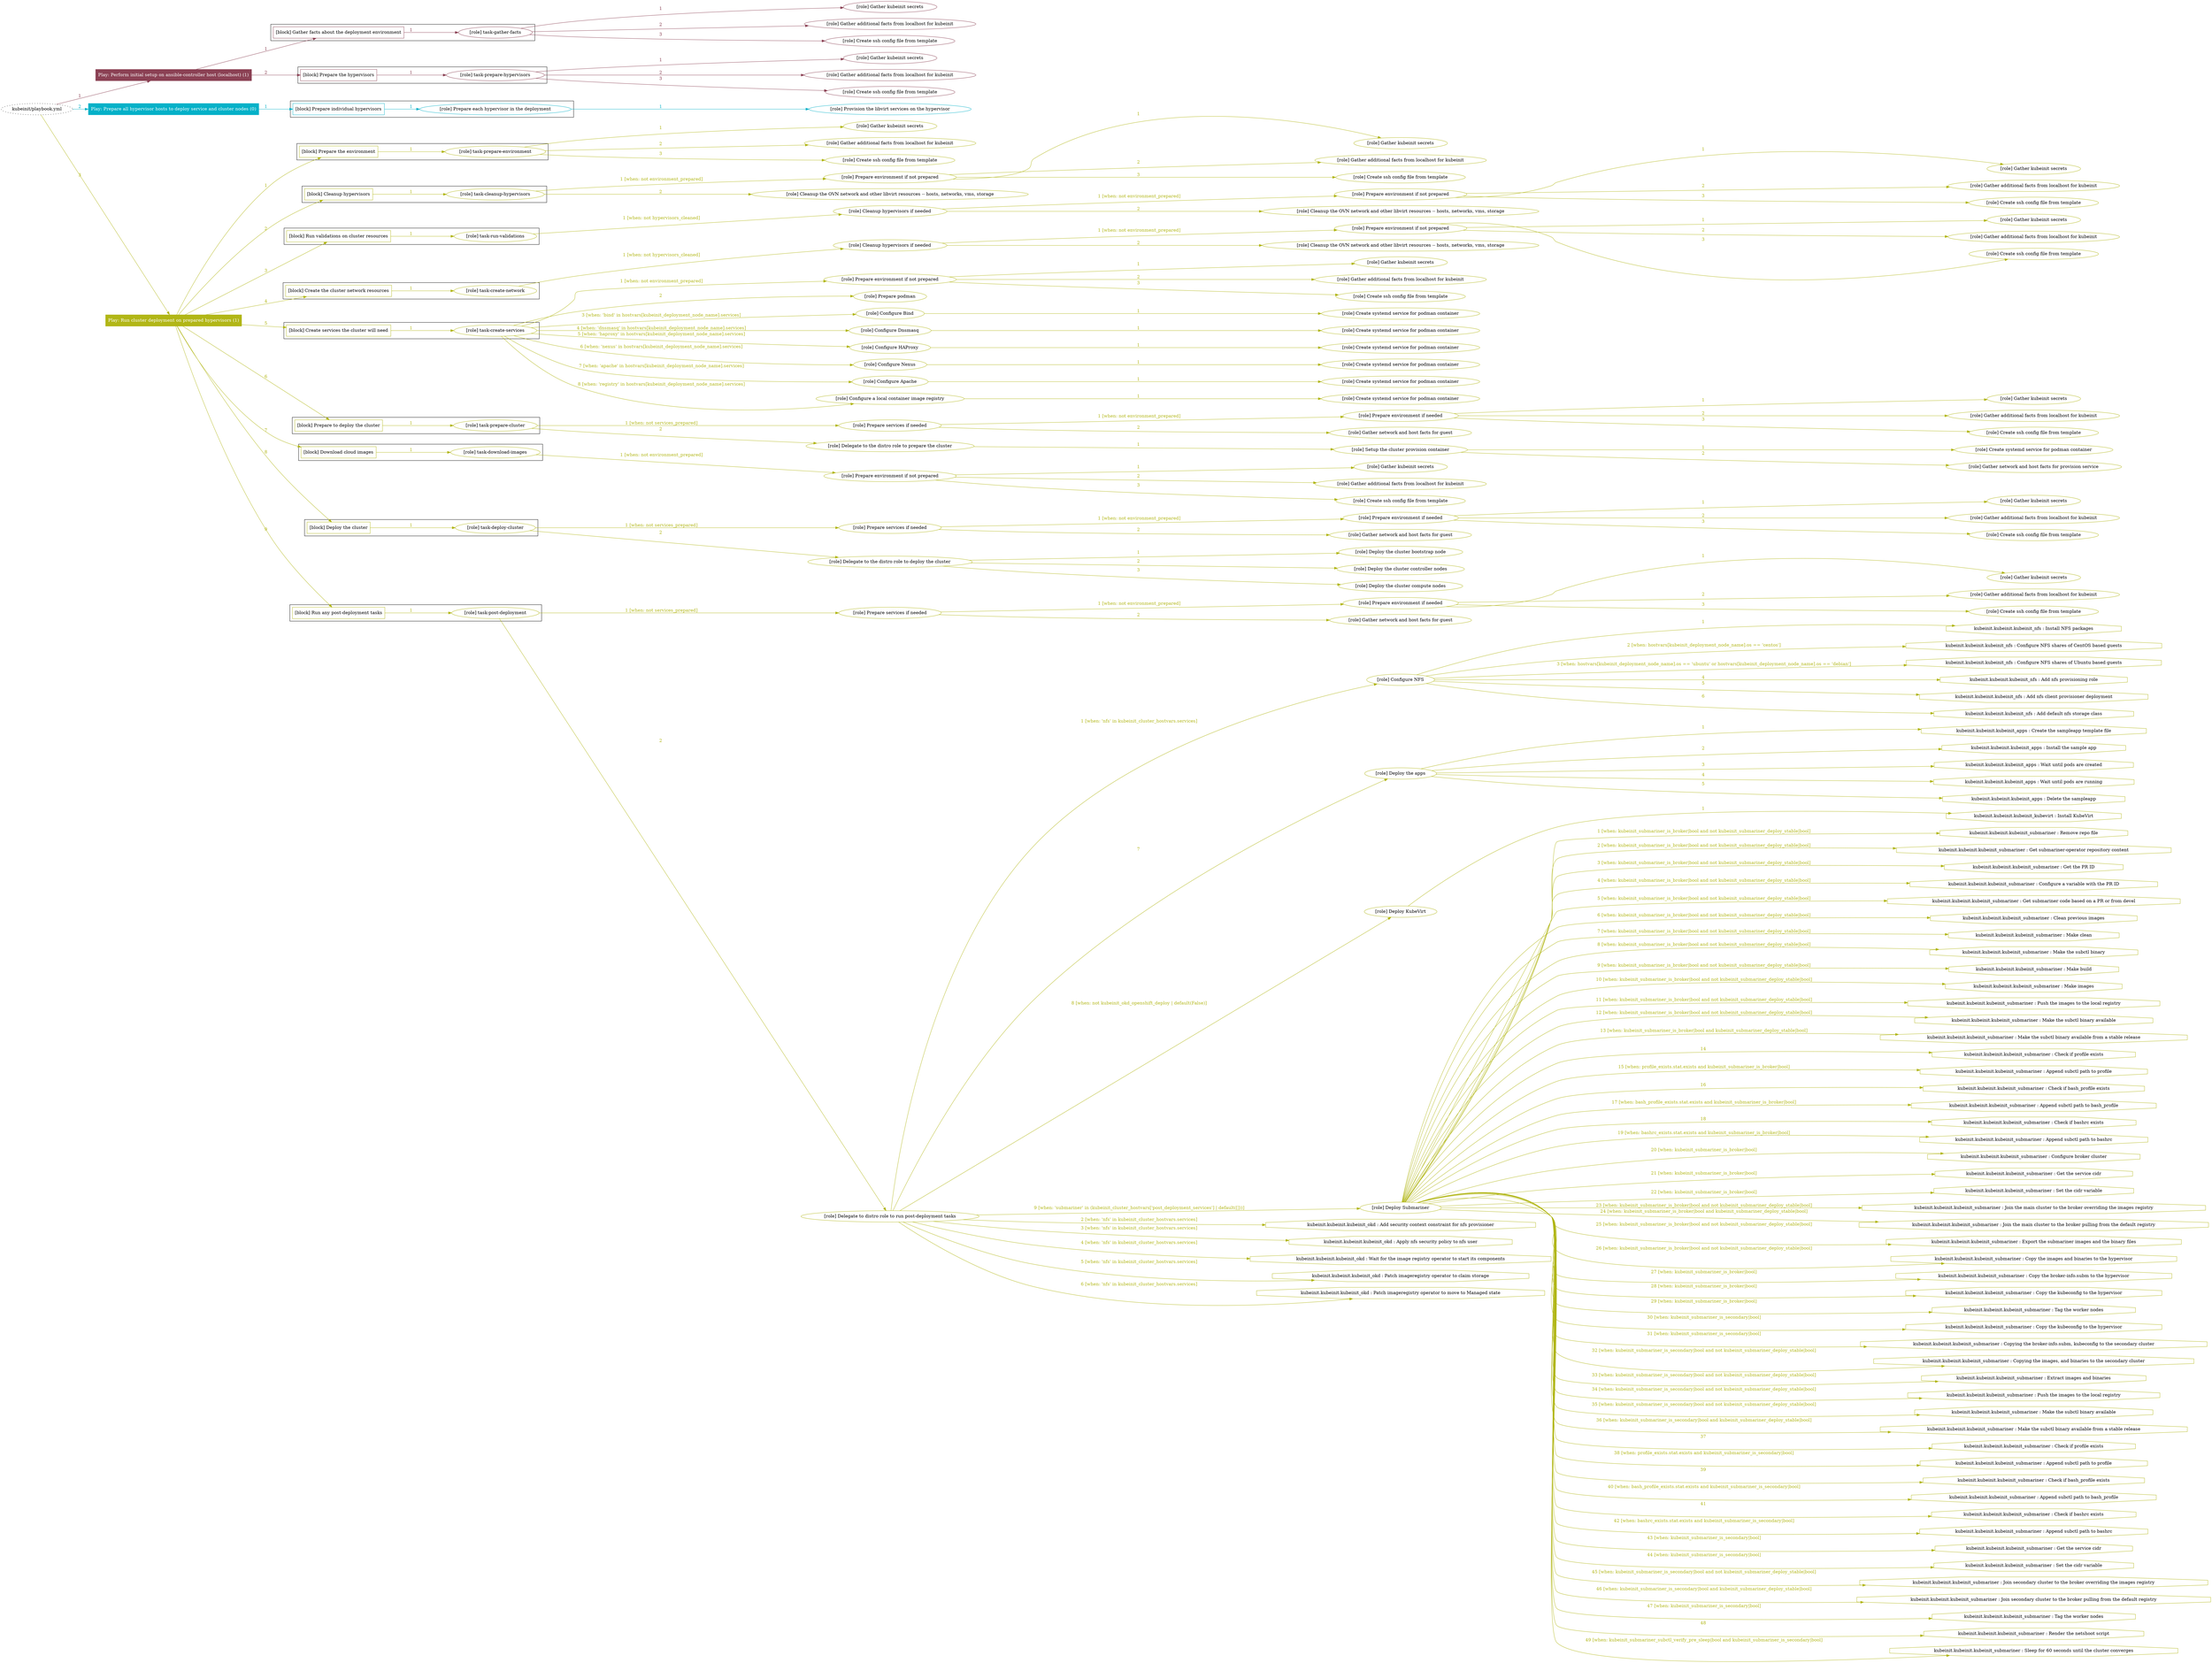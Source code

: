 digraph {
	graph [concentrate=true ordering=in rankdir=LR ratio=fill]
	edge [esep=5 sep=10]
	"kubeinit/playbook.yml" [URL="/home/runner/work/kubeinit/kubeinit/kubeinit/playbook.yml" id=playbook_35eb466f style=dotted]
	play_afa46363 [label="Play: Perform initial setup on ansible-controller host (localhost) (1)" URL="/home/runner/work/kubeinit/kubeinit/kubeinit/playbook.yml" color="#8b4154" fontcolor="#ffffff" id=play_afa46363 shape=box style=filled tooltip=localhost]
	"kubeinit/playbook.yml" -> play_afa46363 [label="1 " color="#8b4154" fontcolor="#8b4154" id=edge_b00356a5 labeltooltip="1 " tooltip="1 "]
	subgraph "Gather kubeinit secrets" {
		role_786a18cf [label="[role] Gather kubeinit secrets" URL="/home/runner/.ansible/collections/ansible_collections/kubeinit/kubeinit/roles/kubeinit_prepare/tasks/gather_kubeinit_facts.yml" color="#8b4154" id=role_786a18cf tooltip="Gather kubeinit secrets"]
	}
	subgraph "Gather additional facts from localhost for kubeinit" {
		role_58a0ad35 [label="[role] Gather additional facts from localhost for kubeinit" URL="/home/runner/.ansible/collections/ansible_collections/kubeinit/kubeinit/roles/kubeinit_prepare/tasks/gather_kubeinit_facts.yml" color="#8b4154" id=role_58a0ad35 tooltip="Gather additional facts from localhost for kubeinit"]
	}
	subgraph "Create ssh config file from template" {
		role_d97625bb [label="[role] Create ssh config file from template" URL="/home/runner/.ansible/collections/ansible_collections/kubeinit/kubeinit/roles/kubeinit_prepare/tasks/gather_kubeinit_facts.yml" color="#8b4154" id=role_d97625bb tooltip="Create ssh config file from template"]
	}
	subgraph "task-gather-facts" {
		role_a06cd1eb [label="[role] task-gather-facts" URL="/home/runner/work/kubeinit/kubeinit/kubeinit/playbook.yml" color="#8b4154" id=role_a06cd1eb tooltip="task-gather-facts"]
		role_a06cd1eb -> role_786a18cf [label="1 " color="#8b4154" fontcolor="#8b4154" id=edge_cbf7ff5c labeltooltip="1 " tooltip="1 "]
		role_a06cd1eb -> role_58a0ad35 [label="2 " color="#8b4154" fontcolor="#8b4154" id=edge_5f4aa230 labeltooltip="2 " tooltip="2 "]
		role_a06cd1eb -> role_d97625bb [label="3 " color="#8b4154" fontcolor="#8b4154" id=edge_6c7f87ae labeltooltip="3 " tooltip="3 "]
	}
	subgraph "Gather kubeinit secrets" {
		role_c2516599 [label="[role] Gather kubeinit secrets" URL="/home/runner/.ansible/collections/ansible_collections/kubeinit/kubeinit/roles/kubeinit_prepare/tasks/gather_kubeinit_facts.yml" color="#8b4154" id=role_c2516599 tooltip="Gather kubeinit secrets"]
	}
	subgraph "Gather additional facts from localhost for kubeinit" {
		role_f7cee9b1 [label="[role] Gather additional facts from localhost for kubeinit" URL="/home/runner/.ansible/collections/ansible_collections/kubeinit/kubeinit/roles/kubeinit_prepare/tasks/gather_kubeinit_facts.yml" color="#8b4154" id=role_f7cee9b1 tooltip="Gather additional facts from localhost for kubeinit"]
	}
	subgraph "Create ssh config file from template" {
		role_c3e54216 [label="[role] Create ssh config file from template" URL="/home/runner/.ansible/collections/ansible_collections/kubeinit/kubeinit/roles/kubeinit_prepare/tasks/gather_kubeinit_facts.yml" color="#8b4154" id=role_c3e54216 tooltip="Create ssh config file from template"]
	}
	subgraph "task-prepare-hypervisors" {
		role_15756cef [label="[role] task-prepare-hypervisors" URL="/home/runner/work/kubeinit/kubeinit/kubeinit/playbook.yml" color="#8b4154" id=role_15756cef tooltip="task-prepare-hypervisors"]
		role_15756cef -> role_c2516599 [label="1 " color="#8b4154" fontcolor="#8b4154" id=edge_310ca5e3 labeltooltip="1 " tooltip="1 "]
		role_15756cef -> role_f7cee9b1 [label="2 " color="#8b4154" fontcolor="#8b4154" id=edge_535d26cf labeltooltip="2 " tooltip="2 "]
		role_15756cef -> role_c3e54216 [label="3 " color="#8b4154" fontcolor="#8b4154" id=edge_2b421d5a labeltooltip="3 " tooltip="3 "]
	}
	subgraph "Play: Perform initial setup on ansible-controller host (localhost) (1)" {
		play_afa46363 -> block_c780e877 [label=1 color="#8b4154" fontcolor="#8b4154" id=edge_1fdecd2c labeltooltip=1 tooltip=1]
		subgraph cluster_block_c780e877 {
			block_c780e877 [label="[block] Gather facts about the deployment environment" URL="/home/runner/work/kubeinit/kubeinit/kubeinit/playbook.yml" color="#8b4154" id=block_c780e877 labeltooltip="Gather facts about the deployment environment" shape=box tooltip="Gather facts about the deployment environment"]
			block_c780e877 -> role_a06cd1eb [label="1 " color="#8b4154" fontcolor="#8b4154" id=edge_f0af801b labeltooltip="1 " tooltip="1 "]
		}
		play_afa46363 -> block_7810036a [label=2 color="#8b4154" fontcolor="#8b4154" id=edge_5627c4ef labeltooltip=2 tooltip=2]
		subgraph cluster_block_7810036a {
			block_7810036a [label="[block] Prepare the hypervisors" URL="/home/runner/work/kubeinit/kubeinit/kubeinit/playbook.yml" color="#8b4154" id=block_7810036a labeltooltip="Prepare the hypervisors" shape=box tooltip="Prepare the hypervisors"]
			block_7810036a -> role_15756cef [label="1 " color="#8b4154" fontcolor="#8b4154" id=edge_72b093d2 labeltooltip="1 " tooltip="1 "]
		}
	}
	play_44b915d6 [label="Play: Prepare all hypervisor hosts to deploy service and cluster nodes (0)" URL="/home/runner/work/kubeinit/kubeinit/kubeinit/playbook.yml" color="#04b1c8" fontcolor="#ffffff" id=play_44b915d6 shape=box style=filled tooltip="Play: Prepare all hypervisor hosts to deploy service and cluster nodes (0)"]
	"kubeinit/playbook.yml" -> play_44b915d6 [label="2 " color="#04b1c8" fontcolor="#04b1c8" id=edge_70e678fe labeltooltip="2 " tooltip="2 "]
	subgraph "Provision the libvirt services on the hypervisor" {
		role_f137ad4b [label="[role] Provision the libvirt services on the hypervisor" URL="/home/runner/.ansible/collections/ansible_collections/kubeinit/kubeinit/roles/kubeinit_prepare/tasks/prepare_hypervisor.yml" color="#04b1c8" id=role_f137ad4b tooltip="Provision the libvirt services on the hypervisor"]
	}
	subgraph "Prepare each hypervisor in the deployment" {
		role_b66f743e [label="[role] Prepare each hypervisor in the deployment" URL="/home/runner/work/kubeinit/kubeinit/kubeinit/playbook.yml" color="#04b1c8" id=role_b66f743e tooltip="Prepare each hypervisor in the deployment"]
		role_b66f743e -> role_f137ad4b [label="1 " color="#04b1c8" fontcolor="#04b1c8" id=edge_be7b6a4f labeltooltip="1 " tooltip="1 "]
	}
	subgraph "Play: Prepare all hypervisor hosts to deploy service and cluster nodes (0)" {
		play_44b915d6 -> block_230a22a3 [label=1 color="#04b1c8" fontcolor="#04b1c8" id=edge_be59a40f labeltooltip=1 tooltip=1]
		subgraph cluster_block_230a22a3 {
			block_230a22a3 [label="[block] Prepare individual hypervisors" URL="/home/runner/work/kubeinit/kubeinit/kubeinit/playbook.yml" color="#04b1c8" id=block_230a22a3 labeltooltip="Prepare individual hypervisors" shape=box tooltip="Prepare individual hypervisors"]
			block_230a22a3 -> role_b66f743e [label="1 " color="#04b1c8" fontcolor="#04b1c8" id=edge_657beace labeltooltip="1 " tooltip="1 "]
		}
	}
	play_66311bfe [label="Play: Run cluster deployment on prepared hypervisors (1)" URL="/home/runner/work/kubeinit/kubeinit/kubeinit/playbook.yml" color="#b1b616" fontcolor="#ffffff" id=play_66311bfe shape=box style=filled tooltip=localhost]
	"kubeinit/playbook.yml" -> play_66311bfe [label="3 " color="#b1b616" fontcolor="#b1b616" id=edge_d12f43cb labeltooltip="3 " tooltip="3 "]
	subgraph "Gather kubeinit secrets" {
		role_d8737503 [label="[role] Gather kubeinit secrets" URL="/home/runner/.ansible/collections/ansible_collections/kubeinit/kubeinit/roles/kubeinit_prepare/tasks/gather_kubeinit_facts.yml" color="#b1b616" id=role_d8737503 tooltip="Gather kubeinit secrets"]
	}
	subgraph "Gather additional facts from localhost for kubeinit" {
		role_1c03f40b [label="[role] Gather additional facts from localhost for kubeinit" URL="/home/runner/.ansible/collections/ansible_collections/kubeinit/kubeinit/roles/kubeinit_prepare/tasks/gather_kubeinit_facts.yml" color="#b1b616" id=role_1c03f40b tooltip="Gather additional facts from localhost for kubeinit"]
	}
	subgraph "Create ssh config file from template" {
		role_e9c57fe6 [label="[role] Create ssh config file from template" URL="/home/runner/.ansible/collections/ansible_collections/kubeinit/kubeinit/roles/kubeinit_prepare/tasks/gather_kubeinit_facts.yml" color="#b1b616" id=role_e9c57fe6 tooltip="Create ssh config file from template"]
	}
	subgraph "task-prepare-environment" {
		role_66e931af [label="[role] task-prepare-environment" URL="/home/runner/work/kubeinit/kubeinit/kubeinit/playbook.yml" color="#b1b616" id=role_66e931af tooltip="task-prepare-environment"]
		role_66e931af -> role_d8737503 [label="1 " color="#b1b616" fontcolor="#b1b616" id=edge_1fee3459 labeltooltip="1 " tooltip="1 "]
		role_66e931af -> role_1c03f40b [label="2 " color="#b1b616" fontcolor="#b1b616" id=edge_be92118f labeltooltip="2 " tooltip="2 "]
		role_66e931af -> role_e9c57fe6 [label="3 " color="#b1b616" fontcolor="#b1b616" id=edge_bbb32f56 labeltooltip="3 " tooltip="3 "]
	}
	subgraph "Gather kubeinit secrets" {
		role_e155dcc8 [label="[role] Gather kubeinit secrets" URL="/home/runner/.ansible/collections/ansible_collections/kubeinit/kubeinit/roles/kubeinit_prepare/tasks/gather_kubeinit_facts.yml" color="#b1b616" id=role_e155dcc8 tooltip="Gather kubeinit secrets"]
	}
	subgraph "Gather additional facts from localhost for kubeinit" {
		role_8f6b189e [label="[role] Gather additional facts from localhost for kubeinit" URL="/home/runner/.ansible/collections/ansible_collections/kubeinit/kubeinit/roles/kubeinit_prepare/tasks/gather_kubeinit_facts.yml" color="#b1b616" id=role_8f6b189e tooltip="Gather additional facts from localhost for kubeinit"]
	}
	subgraph "Create ssh config file from template" {
		role_9fefbcb4 [label="[role] Create ssh config file from template" URL="/home/runner/.ansible/collections/ansible_collections/kubeinit/kubeinit/roles/kubeinit_prepare/tasks/gather_kubeinit_facts.yml" color="#b1b616" id=role_9fefbcb4 tooltip="Create ssh config file from template"]
	}
	subgraph "Prepare environment if not prepared" {
		role_d70ace6f [label="[role] Prepare environment if not prepared" URL="/home/runner/.ansible/collections/ansible_collections/kubeinit/kubeinit/roles/kubeinit_prepare/tasks/cleanup_hypervisors.yml" color="#b1b616" id=role_d70ace6f tooltip="Prepare environment if not prepared"]
		role_d70ace6f -> role_e155dcc8 [label="1 " color="#b1b616" fontcolor="#b1b616" id=edge_104003ae labeltooltip="1 " tooltip="1 "]
		role_d70ace6f -> role_8f6b189e [label="2 " color="#b1b616" fontcolor="#b1b616" id=edge_e9a2fdb4 labeltooltip="2 " tooltip="2 "]
		role_d70ace6f -> role_9fefbcb4 [label="3 " color="#b1b616" fontcolor="#b1b616" id=edge_cdc4b05d labeltooltip="3 " tooltip="3 "]
	}
	subgraph "Cleanup the OVN network and other libvirt resources -- hosts, networks, vms, storage" {
		role_53b68439 [label="[role] Cleanup the OVN network and other libvirt resources -- hosts, networks, vms, storage" URL="/home/runner/.ansible/collections/ansible_collections/kubeinit/kubeinit/roles/kubeinit_prepare/tasks/cleanup_hypervisors.yml" color="#b1b616" id=role_53b68439 tooltip="Cleanup the OVN network and other libvirt resources -- hosts, networks, vms, storage"]
	}
	subgraph "task-cleanup-hypervisors" {
		role_29a0bf77 [label="[role] task-cleanup-hypervisors" URL="/home/runner/work/kubeinit/kubeinit/kubeinit/playbook.yml" color="#b1b616" id=role_29a0bf77 tooltip="task-cleanup-hypervisors"]
		role_29a0bf77 -> role_d70ace6f [label="1 [when: not environment_prepared]" color="#b1b616" fontcolor="#b1b616" id=edge_4c04d7ed labeltooltip="1 [when: not environment_prepared]" tooltip="1 [when: not environment_prepared]"]
		role_29a0bf77 -> role_53b68439 [label="2 " color="#b1b616" fontcolor="#b1b616" id=edge_bc671613 labeltooltip="2 " tooltip="2 "]
	}
	subgraph "Gather kubeinit secrets" {
		role_865abb41 [label="[role] Gather kubeinit secrets" URL="/home/runner/.ansible/collections/ansible_collections/kubeinit/kubeinit/roles/kubeinit_prepare/tasks/gather_kubeinit_facts.yml" color="#b1b616" id=role_865abb41 tooltip="Gather kubeinit secrets"]
	}
	subgraph "Gather additional facts from localhost for kubeinit" {
		role_5b46c224 [label="[role] Gather additional facts from localhost for kubeinit" URL="/home/runner/.ansible/collections/ansible_collections/kubeinit/kubeinit/roles/kubeinit_prepare/tasks/gather_kubeinit_facts.yml" color="#b1b616" id=role_5b46c224 tooltip="Gather additional facts from localhost for kubeinit"]
	}
	subgraph "Create ssh config file from template" {
		role_e762c6e5 [label="[role] Create ssh config file from template" URL="/home/runner/.ansible/collections/ansible_collections/kubeinit/kubeinit/roles/kubeinit_prepare/tasks/gather_kubeinit_facts.yml" color="#b1b616" id=role_e762c6e5 tooltip="Create ssh config file from template"]
	}
	subgraph "Prepare environment if not prepared" {
		role_bef1604a [label="[role] Prepare environment if not prepared" URL="/home/runner/.ansible/collections/ansible_collections/kubeinit/kubeinit/roles/kubeinit_prepare/tasks/cleanup_hypervisors.yml" color="#b1b616" id=role_bef1604a tooltip="Prepare environment if not prepared"]
		role_bef1604a -> role_865abb41 [label="1 " color="#b1b616" fontcolor="#b1b616" id=edge_c86e8950 labeltooltip="1 " tooltip="1 "]
		role_bef1604a -> role_5b46c224 [label="2 " color="#b1b616" fontcolor="#b1b616" id=edge_a8699b36 labeltooltip="2 " tooltip="2 "]
		role_bef1604a -> role_e762c6e5 [label="3 " color="#b1b616" fontcolor="#b1b616" id=edge_c5bc8012 labeltooltip="3 " tooltip="3 "]
	}
	subgraph "Cleanup the OVN network and other libvirt resources -- hosts, networks, vms, storage" {
		role_64f57cc9 [label="[role] Cleanup the OVN network and other libvirt resources -- hosts, networks, vms, storage" URL="/home/runner/.ansible/collections/ansible_collections/kubeinit/kubeinit/roles/kubeinit_prepare/tasks/cleanup_hypervisors.yml" color="#b1b616" id=role_64f57cc9 tooltip="Cleanup the OVN network and other libvirt resources -- hosts, networks, vms, storage"]
	}
	subgraph "Cleanup hypervisors if needed" {
		role_b47eeee4 [label="[role] Cleanup hypervisors if needed" URL="/home/runner/.ansible/collections/ansible_collections/kubeinit/kubeinit/roles/kubeinit_validations/tasks/main.yml" color="#b1b616" id=role_b47eeee4 tooltip="Cleanup hypervisors if needed"]
		role_b47eeee4 -> role_bef1604a [label="1 [when: not environment_prepared]" color="#b1b616" fontcolor="#b1b616" id=edge_7f1c6b5d labeltooltip="1 [when: not environment_prepared]" tooltip="1 [when: not environment_prepared]"]
		role_b47eeee4 -> role_64f57cc9 [label="2 " color="#b1b616" fontcolor="#b1b616" id=edge_a19b3388 labeltooltip="2 " tooltip="2 "]
	}
	subgraph "task-run-validations" {
		role_897c95ae [label="[role] task-run-validations" URL="/home/runner/work/kubeinit/kubeinit/kubeinit/playbook.yml" color="#b1b616" id=role_897c95ae tooltip="task-run-validations"]
		role_897c95ae -> role_b47eeee4 [label="1 [when: not hypervisors_cleaned]" color="#b1b616" fontcolor="#b1b616" id=edge_d1182834 labeltooltip="1 [when: not hypervisors_cleaned]" tooltip="1 [when: not hypervisors_cleaned]"]
	}
	subgraph "Gather kubeinit secrets" {
		role_f3630b4b [label="[role] Gather kubeinit secrets" URL="/home/runner/.ansible/collections/ansible_collections/kubeinit/kubeinit/roles/kubeinit_prepare/tasks/gather_kubeinit_facts.yml" color="#b1b616" id=role_f3630b4b tooltip="Gather kubeinit secrets"]
	}
	subgraph "Gather additional facts from localhost for kubeinit" {
		role_7e80274d [label="[role] Gather additional facts from localhost for kubeinit" URL="/home/runner/.ansible/collections/ansible_collections/kubeinit/kubeinit/roles/kubeinit_prepare/tasks/gather_kubeinit_facts.yml" color="#b1b616" id=role_7e80274d tooltip="Gather additional facts from localhost for kubeinit"]
	}
	subgraph "Create ssh config file from template" {
		role_19a4d08b [label="[role] Create ssh config file from template" URL="/home/runner/.ansible/collections/ansible_collections/kubeinit/kubeinit/roles/kubeinit_prepare/tasks/gather_kubeinit_facts.yml" color="#b1b616" id=role_19a4d08b tooltip="Create ssh config file from template"]
	}
	subgraph "Prepare environment if not prepared" {
		role_bd144ee5 [label="[role] Prepare environment if not prepared" URL="/home/runner/.ansible/collections/ansible_collections/kubeinit/kubeinit/roles/kubeinit_prepare/tasks/cleanup_hypervisors.yml" color="#b1b616" id=role_bd144ee5 tooltip="Prepare environment if not prepared"]
		role_bd144ee5 -> role_f3630b4b [label="1 " color="#b1b616" fontcolor="#b1b616" id=edge_692f0137 labeltooltip="1 " tooltip="1 "]
		role_bd144ee5 -> role_7e80274d [label="2 " color="#b1b616" fontcolor="#b1b616" id=edge_286f042a labeltooltip="2 " tooltip="2 "]
		role_bd144ee5 -> role_19a4d08b [label="3 " color="#b1b616" fontcolor="#b1b616" id=edge_ad5a6307 labeltooltip="3 " tooltip="3 "]
	}
	subgraph "Cleanup the OVN network and other libvirt resources -- hosts, networks, vms, storage" {
		role_5193394e [label="[role] Cleanup the OVN network and other libvirt resources -- hosts, networks, vms, storage" URL="/home/runner/.ansible/collections/ansible_collections/kubeinit/kubeinit/roles/kubeinit_prepare/tasks/cleanup_hypervisors.yml" color="#b1b616" id=role_5193394e tooltip="Cleanup the OVN network and other libvirt resources -- hosts, networks, vms, storage"]
	}
	subgraph "Cleanup hypervisors if needed" {
		role_692137fc [label="[role] Cleanup hypervisors if needed" URL="/home/runner/.ansible/collections/ansible_collections/kubeinit/kubeinit/roles/kubeinit_libvirt/tasks/create_network.yml" color="#b1b616" id=role_692137fc tooltip="Cleanup hypervisors if needed"]
		role_692137fc -> role_bd144ee5 [label="1 [when: not environment_prepared]" color="#b1b616" fontcolor="#b1b616" id=edge_dbfc031a labeltooltip="1 [when: not environment_prepared]" tooltip="1 [when: not environment_prepared]"]
		role_692137fc -> role_5193394e [label="2 " color="#b1b616" fontcolor="#b1b616" id=edge_03589d33 labeltooltip="2 " tooltip="2 "]
	}
	subgraph "task-create-network" {
		role_b9f43819 [label="[role] task-create-network" URL="/home/runner/work/kubeinit/kubeinit/kubeinit/playbook.yml" color="#b1b616" id=role_b9f43819 tooltip="task-create-network"]
		role_b9f43819 -> role_692137fc [label="1 [when: not hypervisors_cleaned]" color="#b1b616" fontcolor="#b1b616" id=edge_cc544ef9 labeltooltip="1 [when: not hypervisors_cleaned]" tooltip="1 [when: not hypervisors_cleaned]"]
	}
	subgraph "Gather kubeinit secrets" {
		role_d361c983 [label="[role] Gather kubeinit secrets" URL="/home/runner/.ansible/collections/ansible_collections/kubeinit/kubeinit/roles/kubeinit_prepare/tasks/gather_kubeinit_facts.yml" color="#b1b616" id=role_d361c983 tooltip="Gather kubeinit secrets"]
	}
	subgraph "Gather additional facts from localhost for kubeinit" {
		role_2c1b9ba4 [label="[role] Gather additional facts from localhost for kubeinit" URL="/home/runner/.ansible/collections/ansible_collections/kubeinit/kubeinit/roles/kubeinit_prepare/tasks/gather_kubeinit_facts.yml" color="#b1b616" id=role_2c1b9ba4 tooltip="Gather additional facts from localhost for kubeinit"]
	}
	subgraph "Create ssh config file from template" {
		role_ed9442ef [label="[role] Create ssh config file from template" URL="/home/runner/.ansible/collections/ansible_collections/kubeinit/kubeinit/roles/kubeinit_prepare/tasks/gather_kubeinit_facts.yml" color="#b1b616" id=role_ed9442ef tooltip="Create ssh config file from template"]
	}
	subgraph "Prepare environment if not prepared" {
		role_2d965ebe [label="[role] Prepare environment if not prepared" URL="/home/runner/.ansible/collections/ansible_collections/kubeinit/kubeinit/roles/kubeinit_services/tasks/main.yml" color="#b1b616" id=role_2d965ebe tooltip="Prepare environment if not prepared"]
		role_2d965ebe -> role_d361c983 [label="1 " color="#b1b616" fontcolor="#b1b616" id=edge_cdf6b3fb labeltooltip="1 " tooltip="1 "]
		role_2d965ebe -> role_2c1b9ba4 [label="2 " color="#b1b616" fontcolor="#b1b616" id=edge_604646a8 labeltooltip="2 " tooltip="2 "]
		role_2d965ebe -> role_ed9442ef [label="3 " color="#b1b616" fontcolor="#b1b616" id=edge_ad88face labeltooltip="3 " tooltip="3 "]
	}
	subgraph "Prepare podman" {
		role_9b70e2ca [label="[role] Prepare podman" URL="/home/runner/.ansible/collections/ansible_collections/kubeinit/kubeinit/roles/kubeinit_services/tasks/00_create_service_pod.yml" color="#b1b616" id=role_9b70e2ca tooltip="Prepare podman"]
	}
	subgraph "Create systemd service for podman container" {
		role_779c5336 [label="[role] Create systemd service for podman container" URL="/home/runner/.ansible/collections/ansible_collections/kubeinit/kubeinit/roles/kubeinit_bind/tasks/main.yml" color="#b1b616" id=role_779c5336 tooltip="Create systemd service for podman container"]
	}
	subgraph "Configure Bind" {
		role_c2cd6fc0 [label="[role] Configure Bind" URL="/home/runner/.ansible/collections/ansible_collections/kubeinit/kubeinit/roles/kubeinit_services/tasks/start_services_containers.yml" color="#b1b616" id=role_c2cd6fc0 tooltip="Configure Bind"]
		role_c2cd6fc0 -> role_779c5336 [label="1 " color="#b1b616" fontcolor="#b1b616" id=edge_1948ea23 labeltooltip="1 " tooltip="1 "]
	}
	subgraph "Create systemd service for podman container" {
		role_9984793d [label="[role] Create systemd service for podman container" URL="/home/runner/.ansible/collections/ansible_collections/kubeinit/kubeinit/roles/kubeinit_dnsmasq/tasks/main.yml" color="#b1b616" id=role_9984793d tooltip="Create systemd service for podman container"]
	}
	subgraph "Configure Dnsmasq" {
		role_e8cdf9cd [label="[role] Configure Dnsmasq" URL="/home/runner/.ansible/collections/ansible_collections/kubeinit/kubeinit/roles/kubeinit_services/tasks/start_services_containers.yml" color="#b1b616" id=role_e8cdf9cd tooltip="Configure Dnsmasq"]
		role_e8cdf9cd -> role_9984793d [label="1 " color="#b1b616" fontcolor="#b1b616" id=edge_ff053347 labeltooltip="1 " tooltip="1 "]
	}
	subgraph "Create systemd service for podman container" {
		role_2fc966b2 [label="[role] Create systemd service for podman container" URL="/home/runner/.ansible/collections/ansible_collections/kubeinit/kubeinit/roles/kubeinit_haproxy/tasks/main.yml" color="#b1b616" id=role_2fc966b2 tooltip="Create systemd service for podman container"]
	}
	subgraph "Configure HAProxy" {
		role_11645247 [label="[role] Configure HAProxy" URL="/home/runner/.ansible/collections/ansible_collections/kubeinit/kubeinit/roles/kubeinit_services/tasks/start_services_containers.yml" color="#b1b616" id=role_11645247 tooltip="Configure HAProxy"]
		role_11645247 -> role_2fc966b2 [label="1 " color="#b1b616" fontcolor="#b1b616" id=edge_28c7be59 labeltooltip="1 " tooltip="1 "]
	}
	subgraph "Create systemd service for podman container" {
		role_57a83f5e [label="[role] Create systemd service for podman container" URL="/home/runner/.ansible/collections/ansible_collections/kubeinit/kubeinit/roles/kubeinit_nexus/tasks/main.yml" color="#b1b616" id=role_57a83f5e tooltip="Create systemd service for podman container"]
	}
	subgraph "Configure Nexus" {
		role_4cadcabf [label="[role] Configure Nexus" URL="/home/runner/.ansible/collections/ansible_collections/kubeinit/kubeinit/roles/kubeinit_services/tasks/start_services_containers.yml" color="#b1b616" id=role_4cadcabf tooltip="Configure Nexus"]
		role_4cadcabf -> role_57a83f5e [label="1 " color="#b1b616" fontcolor="#b1b616" id=edge_ead923ca labeltooltip="1 " tooltip="1 "]
	}
	subgraph "Create systemd service for podman container" {
		role_d965c3e1 [label="[role] Create systemd service for podman container" URL="/home/runner/.ansible/collections/ansible_collections/kubeinit/kubeinit/roles/kubeinit_apache/tasks/main.yml" color="#b1b616" id=role_d965c3e1 tooltip="Create systemd service for podman container"]
	}
	subgraph "Configure Apache" {
		role_1172c724 [label="[role] Configure Apache" URL="/home/runner/.ansible/collections/ansible_collections/kubeinit/kubeinit/roles/kubeinit_services/tasks/start_services_containers.yml" color="#b1b616" id=role_1172c724 tooltip="Configure Apache"]
		role_1172c724 -> role_d965c3e1 [label="1 " color="#b1b616" fontcolor="#b1b616" id=edge_5ef469e7 labeltooltip="1 " tooltip="1 "]
	}
	subgraph "Create systemd service for podman container" {
		role_d9b0f134 [label="[role] Create systemd service for podman container" URL="/home/runner/.ansible/collections/ansible_collections/kubeinit/kubeinit/roles/kubeinit_registry/tasks/main.yml" color="#b1b616" id=role_d9b0f134 tooltip="Create systemd service for podman container"]
	}
	subgraph "Configure a local container image registry" {
		role_8cd809e1 [label="[role] Configure a local container image registry" URL="/home/runner/.ansible/collections/ansible_collections/kubeinit/kubeinit/roles/kubeinit_services/tasks/start_services_containers.yml" color="#b1b616" id=role_8cd809e1 tooltip="Configure a local container image registry"]
		role_8cd809e1 -> role_d9b0f134 [label="1 " color="#b1b616" fontcolor="#b1b616" id=edge_9e131532 labeltooltip="1 " tooltip="1 "]
	}
	subgraph "task-create-services" {
		role_329edb05 [label="[role] task-create-services" URL="/home/runner/work/kubeinit/kubeinit/kubeinit/playbook.yml" color="#b1b616" id=role_329edb05 tooltip="task-create-services"]
		role_329edb05 -> role_2d965ebe [label="1 [when: not environment_prepared]" color="#b1b616" fontcolor="#b1b616" id=edge_f0bc598c labeltooltip="1 [when: not environment_prepared]" tooltip="1 [when: not environment_prepared]"]
		role_329edb05 -> role_9b70e2ca [label="2 " color="#b1b616" fontcolor="#b1b616" id=edge_01e86e53 labeltooltip="2 " tooltip="2 "]
		role_329edb05 -> role_c2cd6fc0 [label="3 [when: 'bind' in hostvars[kubeinit_deployment_node_name].services]" color="#b1b616" fontcolor="#b1b616" id=edge_8b568866 labeltooltip="3 [when: 'bind' in hostvars[kubeinit_deployment_node_name].services]" tooltip="3 [when: 'bind' in hostvars[kubeinit_deployment_node_name].services]"]
		role_329edb05 -> role_e8cdf9cd [label="4 [when: 'dnsmasq' in hostvars[kubeinit_deployment_node_name].services]" color="#b1b616" fontcolor="#b1b616" id=edge_ab623410 labeltooltip="4 [when: 'dnsmasq' in hostvars[kubeinit_deployment_node_name].services]" tooltip="4 [when: 'dnsmasq' in hostvars[kubeinit_deployment_node_name].services]"]
		role_329edb05 -> role_11645247 [label="5 [when: 'haproxy' in hostvars[kubeinit_deployment_node_name].services]" color="#b1b616" fontcolor="#b1b616" id=edge_b13fa45d labeltooltip="5 [when: 'haproxy' in hostvars[kubeinit_deployment_node_name].services]" tooltip="5 [when: 'haproxy' in hostvars[kubeinit_deployment_node_name].services]"]
		role_329edb05 -> role_4cadcabf [label="6 [when: 'nexus' in hostvars[kubeinit_deployment_node_name].services]" color="#b1b616" fontcolor="#b1b616" id=edge_ddab9644 labeltooltip="6 [when: 'nexus' in hostvars[kubeinit_deployment_node_name].services]" tooltip="6 [when: 'nexus' in hostvars[kubeinit_deployment_node_name].services]"]
		role_329edb05 -> role_1172c724 [label="7 [when: 'apache' in hostvars[kubeinit_deployment_node_name].services]" color="#b1b616" fontcolor="#b1b616" id=edge_1074bf09 labeltooltip="7 [when: 'apache' in hostvars[kubeinit_deployment_node_name].services]" tooltip="7 [when: 'apache' in hostvars[kubeinit_deployment_node_name].services]"]
		role_329edb05 -> role_8cd809e1 [label="8 [when: 'registry' in hostvars[kubeinit_deployment_node_name].services]" color="#b1b616" fontcolor="#b1b616" id=edge_ce606ec6 labeltooltip="8 [when: 'registry' in hostvars[kubeinit_deployment_node_name].services]" tooltip="8 [when: 'registry' in hostvars[kubeinit_deployment_node_name].services]"]
	}
	subgraph "Gather kubeinit secrets" {
		role_77b37b87 [label="[role] Gather kubeinit secrets" URL="/home/runner/.ansible/collections/ansible_collections/kubeinit/kubeinit/roles/kubeinit_prepare/tasks/gather_kubeinit_facts.yml" color="#b1b616" id=role_77b37b87 tooltip="Gather kubeinit secrets"]
	}
	subgraph "Gather additional facts from localhost for kubeinit" {
		role_85e6f161 [label="[role] Gather additional facts from localhost for kubeinit" URL="/home/runner/.ansible/collections/ansible_collections/kubeinit/kubeinit/roles/kubeinit_prepare/tasks/gather_kubeinit_facts.yml" color="#b1b616" id=role_85e6f161 tooltip="Gather additional facts from localhost for kubeinit"]
	}
	subgraph "Create ssh config file from template" {
		role_17590afe [label="[role] Create ssh config file from template" URL="/home/runner/.ansible/collections/ansible_collections/kubeinit/kubeinit/roles/kubeinit_prepare/tasks/gather_kubeinit_facts.yml" color="#b1b616" id=role_17590afe tooltip="Create ssh config file from template"]
	}
	subgraph "Prepare environment if needed" {
		role_74ff7953 [label="[role] Prepare environment if needed" URL="/home/runner/.ansible/collections/ansible_collections/kubeinit/kubeinit/roles/kubeinit_services/tasks/prepare_services.yml" color="#b1b616" id=role_74ff7953 tooltip="Prepare environment if needed"]
		role_74ff7953 -> role_77b37b87 [label="1 " color="#b1b616" fontcolor="#b1b616" id=edge_6651ae34 labeltooltip="1 " tooltip="1 "]
		role_74ff7953 -> role_85e6f161 [label="2 " color="#b1b616" fontcolor="#b1b616" id=edge_9104b04f labeltooltip="2 " tooltip="2 "]
		role_74ff7953 -> role_17590afe [label="3 " color="#b1b616" fontcolor="#b1b616" id=edge_77610831 labeltooltip="3 " tooltip="3 "]
	}
	subgraph "Gather network and host facts for guest" {
		role_40ea5b5f [label="[role] Gather network and host facts for guest" URL="/home/runner/.ansible/collections/ansible_collections/kubeinit/kubeinit/roles/kubeinit_services/tasks/prepare_services.yml" color="#b1b616" id=role_40ea5b5f tooltip="Gather network and host facts for guest"]
	}
	subgraph "Prepare services if needed" {
		role_0ece0576 [label="[role] Prepare services if needed" URL="/home/runner/.ansible/collections/ansible_collections/kubeinit/kubeinit/roles/kubeinit_prepare/tasks/prepare_cluster.yml" color="#b1b616" id=role_0ece0576 tooltip="Prepare services if needed"]
		role_0ece0576 -> role_74ff7953 [label="1 [when: not environment_prepared]" color="#b1b616" fontcolor="#b1b616" id=edge_116f1919 labeltooltip="1 [when: not environment_prepared]" tooltip="1 [when: not environment_prepared]"]
		role_0ece0576 -> role_40ea5b5f [label="2 " color="#b1b616" fontcolor="#b1b616" id=edge_4acf3740 labeltooltip="2 " tooltip="2 "]
	}
	subgraph "Create systemd service for podman container" {
		role_9e7ab530 [label="[role] Create systemd service for podman container" URL="/home/runner/.ansible/collections/ansible_collections/kubeinit/kubeinit/roles/kubeinit_services/tasks/create_provision_container.yml" color="#b1b616" id=role_9e7ab530 tooltip="Create systemd service for podman container"]
	}
	subgraph "Gather network and host facts for provision service" {
		role_8d179361 [label="[role] Gather network and host facts for provision service" URL="/home/runner/.ansible/collections/ansible_collections/kubeinit/kubeinit/roles/kubeinit_services/tasks/create_provision_container.yml" color="#b1b616" id=role_8d179361 tooltip="Gather network and host facts for provision service"]
	}
	subgraph "Setup the cluster provision container" {
		role_aaef4bb6 [label="[role] Setup the cluster provision container" URL="/home/runner/.ansible/collections/ansible_collections/kubeinit/kubeinit/roles/kubeinit_okd/tasks/prepare_cluster.yml" color="#b1b616" id=role_aaef4bb6 tooltip="Setup the cluster provision container"]
		role_aaef4bb6 -> role_9e7ab530 [label="1 " color="#b1b616" fontcolor="#b1b616" id=edge_52b33fc2 labeltooltip="1 " tooltip="1 "]
		role_aaef4bb6 -> role_8d179361 [label="2 " color="#b1b616" fontcolor="#b1b616" id=edge_be7089cf labeltooltip="2 " tooltip="2 "]
	}
	subgraph "Delegate to the distro role to prepare the cluster" {
		role_09571246 [label="[role] Delegate to the distro role to prepare the cluster" URL="/home/runner/.ansible/collections/ansible_collections/kubeinit/kubeinit/roles/kubeinit_prepare/tasks/prepare_cluster.yml" color="#b1b616" id=role_09571246 tooltip="Delegate to the distro role to prepare the cluster"]
		role_09571246 -> role_aaef4bb6 [label="1 " color="#b1b616" fontcolor="#b1b616" id=edge_28470049 labeltooltip="1 " tooltip="1 "]
	}
	subgraph "task-prepare-cluster" {
		role_db403068 [label="[role] task-prepare-cluster" URL="/home/runner/work/kubeinit/kubeinit/kubeinit/playbook.yml" color="#b1b616" id=role_db403068 tooltip="task-prepare-cluster"]
		role_db403068 -> role_0ece0576 [label="1 [when: not services_prepared]" color="#b1b616" fontcolor="#b1b616" id=edge_de5036d2 labeltooltip="1 [when: not services_prepared]" tooltip="1 [when: not services_prepared]"]
		role_db403068 -> role_09571246 [label="2 " color="#b1b616" fontcolor="#b1b616" id=edge_f1045ea3 labeltooltip="2 " tooltip="2 "]
	}
	subgraph "Gather kubeinit secrets" {
		role_e28eacc6 [label="[role] Gather kubeinit secrets" URL="/home/runner/.ansible/collections/ansible_collections/kubeinit/kubeinit/roles/kubeinit_prepare/tasks/gather_kubeinit_facts.yml" color="#b1b616" id=role_e28eacc6 tooltip="Gather kubeinit secrets"]
	}
	subgraph "Gather additional facts from localhost for kubeinit" {
		role_166b4acd [label="[role] Gather additional facts from localhost for kubeinit" URL="/home/runner/.ansible/collections/ansible_collections/kubeinit/kubeinit/roles/kubeinit_prepare/tasks/gather_kubeinit_facts.yml" color="#b1b616" id=role_166b4acd tooltip="Gather additional facts from localhost for kubeinit"]
	}
	subgraph "Create ssh config file from template" {
		role_fc25c087 [label="[role] Create ssh config file from template" URL="/home/runner/.ansible/collections/ansible_collections/kubeinit/kubeinit/roles/kubeinit_prepare/tasks/gather_kubeinit_facts.yml" color="#b1b616" id=role_fc25c087 tooltip="Create ssh config file from template"]
	}
	subgraph "Prepare environment if not prepared" {
		role_a4f42a68 [label="[role] Prepare environment if not prepared" URL="/home/runner/.ansible/collections/ansible_collections/kubeinit/kubeinit/roles/kubeinit_libvirt/tasks/download_cloud_images.yml" color="#b1b616" id=role_a4f42a68 tooltip="Prepare environment if not prepared"]
		role_a4f42a68 -> role_e28eacc6 [label="1 " color="#b1b616" fontcolor="#b1b616" id=edge_f13f663d labeltooltip="1 " tooltip="1 "]
		role_a4f42a68 -> role_166b4acd [label="2 " color="#b1b616" fontcolor="#b1b616" id=edge_44a16f1c labeltooltip="2 " tooltip="2 "]
		role_a4f42a68 -> role_fc25c087 [label="3 " color="#b1b616" fontcolor="#b1b616" id=edge_12164fba labeltooltip="3 " tooltip="3 "]
	}
	subgraph "task-download-images" {
		role_a232544d [label="[role] task-download-images" URL="/home/runner/work/kubeinit/kubeinit/kubeinit/playbook.yml" color="#b1b616" id=role_a232544d tooltip="task-download-images"]
		role_a232544d -> role_a4f42a68 [label="1 [when: not environment_prepared]" color="#b1b616" fontcolor="#b1b616" id=edge_ab0f697b labeltooltip="1 [when: not environment_prepared]" tooltip="1 [when: not environment_prepared]"]
	}
	subgraph "Gather kubeinit secrets" {
		role_37087932 [label="[role] Gather kubeinit secrets" URL="/home/runner/.ansible/collections/ansible_collections/kubeinit/kubeinit/roles/kubeinit_prepare/tasks/gather_kubeinit_facts.yml" color="#b1b616" id=role_37087932 tooltip="Gather kubeinit secrets"]
	}
	subgraph "Gather additional facts from localhost for kubeinit" {
		role_9084b4ca [label="[role] Gather additional facts from localhost for kubeinit" URL="/home/runner/.ansible/collections/ansible_collections/kubeinit/kubeinit/roles/kubeinit_prepare/tasks/gather_kubeinit_facts.yml" color="#b1b616" id=role_9084b4ca tooltip="Gather additional facts from localhost for kubeinit"]
	}
	subgraph "Create ssh config file from template" {
		role_bcb54e50 [label="[role] Create ssh config file from template" URL="/home/runner/.ansible/collections/ansible_collections/kubeinit/kubeinit/roles/kubeinit_prepare/tasks/gather_kubeinit_facts.yml" color="#b1b616" id=role_bcb54e50 tooltip="Create ssh config file from template"]
	}
	subgraph "Prepare environment if needed" {
		role_36af29d2 [label="[role] Prepare environment if needed" URL="/home/runner/.ansible/collections/ansible_collections/kubeinit/kubeinit/roles/kubeinit_services/tasks/prepare_services.yml" color="#b1b616" id=role_36af29d2 tooltip="Prepare environment if needed"]
		role_36af29d2 -> role_37087932 [label="1 " color="#b1b616" fontcolor="#b1b616" id=edge_1050a2f4 labeltooltip="1 " tooltip="1 "]
		role_36af29d2 -> role_9084b4ca [label="2 " color="#b1b616" fontcolor="#b1b616" id=edge_26a0bde5 labeltooltip="2 " tooltip="2 "]
		role_36af29d2 -> role_bcb54e50 [label="3 " color="#b1b616" fontcolor="#b1b616" id=edge_160594fb labeltooltip="3 " tooltip="3 "]
	}
	subgraph "Gather network and host facts for guest" {
		role_a20526ae [label="[role] Gather network and host facts for guest" URL="/home/runner/.ansible/collections/ansible_collections/kubeinit/kubeinit/roles/kubeinit_services/tasks/prepare_services.yml" color="#b1b616" id=role_a20526ae tooltip="Gather network and host facts for guest"]
	}
	subgraph "Prepare services if needed" {
		role_ca6a9f96 [label="[role] Prepare services if needed" URL="/home/runner/.ansible/collections/ansible_collections/kubeinit/kubeinit/roles/kubeinit_prepare/tasks/deploy_cluster.yml" color="#b1b616" id=role_ca6a9f96 tooltip="Prepare services if needed"]
		role_ca6a9f96 -> role_36af29d2 [label="1 [when: not environment_prepared]" color="#b1b616" fontcolor="#b1b616" id=edge_94d91c61 labeltooltip="1 [when: not environment_prepared]" tooltip="1 [when: not environment_prepared]"]
		role_ca6a9f96 -> role_a20526ae [label="2 " color="#b1b616" fontcolor="#b1b616" id=edge_3a3421e6 labeltooltip="2 " tooltip="2 "]
	}
	subgraph "Deploy the cluster bootstrap node" {
		role_a9f3dded [label="[role] Deploy the cluster bootstrap node" URL="/home/runner/.ansible/collections/ansible_collections/kubeinit/kubeinit/roles/kubeinit_okd/tasks/main.yml" color="#b1b616" id=role_a9f3dded tooltip="Deploy the cluster bootstrap node"]
	}
	subgraph "Deploy the cluster controller nodes" {
		role_8c1be451 [label="[role] Deploy the cluster controller nodes" URL="/home/runner/.ansible/collections/ansible_collections/kubeinit/kubeinit/roles/kubeinit_okd/tasks/main.yml" color="#b1b616" id=role_8c1be451 tooltip="Deploy the cluster controller nodes"]
	}
	subgraph "Deploy the cluster compute nodes" {
		role_427fab00 [label="[role] Deploy the cluster compute nodes" URL="/home/runner/.ansible/collections/ansible_collections/kubeinit/kubeinit/roles/kubeinit_okd/tasks/main.yml" color="#b1b616" id=role_427fab00 tooltip="Deploy the cluster compute nodes"]
	}
	subgraph "Delegate to the distro role to deploy the cluster" {
		role_331b92eb [label="[role] Delegate to the distro role to deploy the cluster" URL="/home/runner/.ansible/collections/ansible_collections/kubeinit/kubeinit/roles/kubeinit_prepare/tasks/deploy_cluster.yml" color="#b1b616" id=role_331b92eb tooltip="Delegate to the distro role to deploy the cluster"]
		role_331b92eb -> role_a9f3dded [label="1 " color="#b1b616" fontcolor="#b1b616" id=edge_e19973ea labeltooltip="1 " tooltip="1 "]
		role_331b92eb -> role_8c1be451 [label="2 " color="#b1b616" fontcolor="#b1b616" id=edge_3b18ad04 labeltooltip="2 " tooltip="2 "]
		role_331b92eb -> role_427fab00 [label="3 " color="#b1b616" fontcolor="#b1b616" id=edge_e3d681bb labeltooltip="3 " tooltip="3 "]
	}
	subgraph "task-deploy-cluster" {
		role_e17a4f63 [label="[role] task-deploy-cluster" URL="/home/runner/work/kubeinit/kubeinit/kubeinit/playbook.yml" color="#b1b616" id=role_e17a4f63 tooltip="task-deploy-cluster"]
		role_e17a4f63 -> role_ca6a9f96 [label="1 [when: not services_prepared]" color="#b1b616" fontcolor="#b1b616" id=edge_30d7f2bb labeltooltip="1 [when: not services_prepared]" tooltip="1 [when: not services_prepared]"]
		role_e17a4f63 -> role_331b92eb [label="2 " color="#b1b616" fontcolor="#b1b616" id=edge_baa910d6 labeltooltip="2 " tooltip="2 "]
	}
	subgraph "Gather kubeinit secrets" {
		role_194df7cc [label="[role] Gather kubeinit secrets" URL="/home/runner/.ansible/collections/ansible_collections/kubeinit/kubeinit/roles/kubeinit_prepare/tasks/gather_kubeinit_facts.yml" color="#b1b616" id=role_194df7cc tooltip="Gather kubeinit secrets"]
	}
	subgraph "Gather additional facts from localhost for kubeinit" {
		role_df9fe7ac [label="[role] Gather additional facts from localhost for kubeinit" URL="/home/runner/.ansible/collections/ansible_collections/kubeinit/kubeinit/roles/kubeinit_prepare/tasks/gather_kubeinit_facts.yml" color="#b1b616" id=role_df9fe7ac tooltip="Gather additional facts from localhost for kubeinit"]
	}
	subgraph "Create ssh config file from template" {
		role_1404d624 [label="[role] Create ssh config file from template" URL="/home/runner/.ansible/collections/ansible_collections/kubeinit/kubeinit/roles/kubeinit_prepare/tasks/gather_kubeinit_facts.yml" color="#b1b616" id=role_1404d624 tooltip="Create ssh config file from template"]
	}
	subgraph "Prepare environment if needed" {
		role_0d99fc6d [label="[role] Prepare environment if needed" URL="/home/runner/.ansible/collections/ansible_collections/kubeinit/kubeinit/roles/kubeinit_services/tasks/prepare_services.yml" color="#b1b616" id=role_0d99fc6d tooltip="Prepare environment if needed"]
		role_0d99fc6d -> role_194df7cc [label="1 " color="#b1b616" fontcolor="#b1b616" id=edge_11768bca labeltooltip="1 " tooltip="1 "]
		role_0d99fc6d -> role_df9fe7ac [label="2 " color="#b1b616" fontcolor="#b1b616" id=edge_6dacaf1b labeltooltip="2 " tooltip="2 "]
		role_0d99fc6d -> role_1404d624 [label="3 " color="#b1b616" fontcolor="#b1b616" id=edge_f99d8248 labeltooltip="3 " tooltip="3 "]
	}
	subgraph "Gather network and host facts for guest" {
		role_d9894be0 [label="[role] Gather network and host facts for guest" URL="/home/runner/.ansible/collections/ansible_collections/kubeinit/kubeinit/roles/kubeinit_services/tasks/prepare_services.yml" color="#b1b616" id=role_d9894be0 tooltip="Gather network and host facts for guest"]
	}
	subgraph "Prepare services if needed" {
		role_6f443641 [label="[role] Prepare services if needed" URL="/home/runner/.ansible/collections/ansible_collections/kubeinit/kubeinit/roles/kubeinit_prepare/tasks/post_deployment.yml" color="#b1b616" id=role_6f443641 tooltip="Prepare services if needed"]
		role_6f443641 -> role_0d99fc6d [label="1 [when: not environment_prepared]" color="#b1b616" fontcolor="#b1b616" id=edge_1c87bc71 labeltooltip="1 [when: not environment_prepared]" tooltip="1 [when: not environment_prepared]"]
		role_6f443641 -> role_d9894be0 [label="2 " color="#b1b616" fontcolor="#b1b616" id=edge_9459e8dd labeltooltip="2 " tooltip="2 "]
	}
	subgraph "Configure NFS" {
		role_ce706bba [label="[role] Configure NFS" URL="/home/runner/.ansible/collections/ansible_collections/kubeinit/kubeinit/roles/kubeinit_okd/tasks/post_deployment_tasks.yml" color="#b1b616" id=role_ce706bba tooltip="Configure NFS"]
		task_569d1ba4 [label="kubeinit.kubeinit.kubeinit_nfs : Install NFS packages" URL="/home/runner/.ansible/collections/ansible_collections/kubeinit/kubeinit/roles/kubeinit_nfs/tasks/main.yml" color="#b1b616" id=task_569d1ba4 shape=octagon tooltip="kubeinit.kubeinit.kubeinit_nfs : Install NFS packages"]
		role_ce706bba -> task_569d1ba4 [label="1 " color="#b1b616" fontcolor="#b1b616" id=edge_43970026 labeltooltip="1 " tooltip="1 "]
		task_848976dc [label="kubeinit.kubeinit.kubeinit_nfs : Configure NFS shares of CentOS based guests" URL="/home/runner/.ansible/collections/ansible_collections/kubeinit/kubeinit/roles/kubeinit_nfs/tasks/main.yml" color="#b1b616" id=task_848976dc shape=octagon tooltip="kubeinit.kubeinit.kubeinit_nfs : Configure NFS shares of CentOS based guests"]
		role_ce706bba -> task_848976dc [label="2 [when: hostvars[kubeinit_deployment_node_name].os == 'centos']" color="#b1b616" fontcolor="#b1b616" id=edge_f3451a52 labeltooltip="2 [when: hostvars[kubeinit_deployment_node_name].os == 'centos']" tooltip="2 [when: hostvars[kubeinit_deployment_node_name].os == 'centos']"]
		task_5c73faea [label="kubeinit.kubeinit.kubeinit_nfs : Configure NFS shares of Ubuntu based guests" URL="/home/runner/.ansible/collections/ansible_collections/kubeinit/kubeinit/roles/kubeinit_nfs/tasks/main.yml" color="#b1b616" id=task_5c73faea shape=octagon tooltip="kubeinit.kubeinit.kubeinit_nfs : Configure NFS shares of Ubuntu based guests"]
		role_ce706bba -> task_5c73faea [label="3 [when: hostvars[kubeinit_deployment_node_name].os == 'ubuntu' or hostvars[kubeinit_deployment_node_name].os == 'debian']" color="#b1b616" fontcolor="#b1b616" id=edge_ccb1babe labeltooltip="3 [when: hostvars[kubeinit_deployment_node_name].os == 'ubuntu' or hostvars[kubeinit_deployment_node_name].os == 'debian']" tooltip="3 [when: hostvars[kubeinit_deployment_node_name].os == 'ubuntu' or hostvars[kubeinit_deployment_node_name].os == 'debian']"]
		task_4d05b7b5 [label="kubeinit.kubeinit.kubeinit_nfs : Add nfs provisioning role" URL="/home/runner/.ansible/collections/ansible_collections/kubeinit/kubeinit/roles/kubeinit_nfs/tasks/main.yml" color="#b1b616" id=task_4d05b7b5 shape=octagon tooltip="kubeinit.kubeinit.kubeinit_nfs : Add nfs provisioning role"]
		role_ce706bba -> task_4d05b7b5 [label="4 " color="#b1b616" fontcolor="#b1b616" id=edge_c88c2c5d labeltooltip="4 " tooltip="4 "]
		task_03f84843 [label="kubeinit.kubeinit.kubeinit_nfs : Add nfs client provisioner deployment" URL="/home/runner/.ansible/collections/ansible_collections/kubeinit/kubeinit/roles/kubeinit_nfs/tasks/main.yml" color="#b1b616" id=task_03f84843 shape=octagon tooltip="kubeinit.kubeinit.kubeinit_nfs : Add nfs client provisioner deployment"]
		role_ce706bba -> task_03f84843 [label="5 " color="#b1b616" fontcolor="#b1b616" id=edge_4221d2b2 labeltooltip="5 " tooltip="5 "]
		task_e9251f67 [label="kubeinit.kubeinit.kubeinit_nfs : Add default nfs storage class" URL="/home/runner/.ansible/collections/ansible_collections/kubeinit/kubeinit/roles/kubeinit_nfs/tasks/main.yml" color="#b1b616" id=task_e9251f67 shape=octagon tooltip="kubeinit.kubeinit.kubeinit_nfs : Add default nfs storage class"]
		role_ce706bba -> task_e9251f67 [label="6 " color="#b1b616" fontcolor="#b1b616" id=edge_4f0f646d labeltooltip="6 " tooltip="6 "]
	}
	subgraph "Deploy the apps" {
		role_cf83642b [label="[role] Deploy the apps" URL="/home/runner/.ansible/collections/ansible_collections/kubeinit/kubeinit/roles/kubeinit_okd/tasks/post_deployment_tasks.yml" color="#b1b616" id=role_cf83642b tooltip="Deploy the apps"]
		task_32437860 [label="kubeinit.kubeinit.kubeinit_apps : Create the sampleapp template file" URL="/home/runner/.ansible/collections/ansible_collections/kubeinit/kubeinit/roles/kubeinit_apps/tasks/sampleapp.yml" color="#b1b616" id=task_32437860 shape=octagon tooltip="kubeinit.kubeinit.kubeinit_apps : Create the sampleapp template file"]
		role_cf83642b -> task_32437860 [label="1 " color="#b1b616" fontcolor="#b1b616" id=edge_71a8e684 labeltooltip="1 " tooltip="1 "]
		task_dcdb6239 [label="kubeinit.kubeinit.kubeinit_apps : Install the sample app" URL="/home/runner/.ansible/collections/ansible_collections/kubeinit/kubeinit/roles/kubeinit_apps/tasks/sampleapp.yml" color="#b1b616" id=task_dcdb6239 shape=octagon tooltip="kubeinit.kubeinit.kubeinit_apps : Install the sample app"]
		role_cf83642b -> task_dcdb6239 [label="2 " color="#b1b616" fontcolor="#b1b616" id=edge_d4636d43 labeltooltip="2 " tooltip="2 "]
		task_dcf47683 [label="kubeinit.kubeinit.kubeinit_apps : Wait until pods are created" URL="/home/runner/.ansible/collections/ansible_collections/kubeinit/kubeinit/roles/kubeinit_apps/tasks/sampleapp.yml" color="#b1b616" id=task_dcf47683 shape=octagon tooltip="kubeinit.kubeinit.kubeinit_apps : Wait until pods are created"]
		role_cf83642b -> task_dcf47683 [label="3 " color="#b1b616" fontcolor="#b1b616" id=edge_ebc68c51 labeltooltip="3 " tooltip="3 "]
		task_02d22ed1 [label="kubeinit.kubeinit.kubeinit_apps : Wait until pods are running" URL="/home/runner/.ansible/collections/ansible_collections/kubeinit/kubeinit/roles/kubeinit_apps/tasks/sampleapp.yml" color="#b1b616" id=task_02d22ed1 shape=octagon tooltip="kubeinit.kubeinit.kubeinit_apps : Wait until pods are running"]
		role_cf83642b -> task_02d22ed1 [label="4 " color="#b1b616" fontcolor="#b1b616" id=edge_b8d92088 labeltooltip="4 " tooltip="4 "]
		task_73db8121 [label="kubeinit.kubeinit.kubeinit_apps : Delete the sampleapp" URL="/home/runner/.ansible/collections/ansible_collections/kubeinit/kubeinit/roles/kubeinit_apps/tasks/sampleapp.yml" color="#b1b616" id=task_73db8121 shape=octagon tooltip="kubeinit.kubeinit.kubeinit_apps : Delete the sampleapp"]
		role_cf83642b -> task_73db8121 [label="5 " color="#b1b616" fontcolor="#b1b616" id=edge_6a182983 labeltooltip="5 " tooltip="5 "]
	}
	subgraph "Deploy KubeVirt" {
		role_cf2b4fe2 [label="[role] Deploy KubeVirt" URL="/home/runner/.ansible/collections/ansible_collections/kubeinit/kubeinit/roles/kubeinit_okd/tasks/post_deployment_tasks.yml" color="#b1b616" id=role_cf2b4fe2 tooltip="Deploy KubeVirt"]
		task_cd8c6fe8 [label="kubeinit.kubeinit.kubeinit_kubevirt : Install KubeVirt" URL="/home/runner/.ansible/collections/ansible_collections/kubeinit/kubeinit/roles/kubeinit_kubevirt/tasks/main.yml" color="#b1b616" id=task_cd8c6fe8 shape=octagon tooltip="kubeinit.kubeinit.kubeinit_kubevirt : Install KubeVirt"]
		role_cf2b4fe2 -> task_cd8c6fe8 [label="1 " color="#b1b616" fontcolor="#b1b616" id=edge_23361354 labeltooltip="1 " tooltip="1 "]
	}
	subgraph "Deploy Submariner" {
		role_b384a1c0 [label="[role] Deploy Submariner" URL="/home/runner/.ansible/collections/ansible_collections/kubeinit/kubeinit/roles/kubeinit_okd/tasks/post_deployment_tasks.yml" color="#b1b616" id=role_b384a1c0 tooltip="Deploy Submariner"]
		task_a8843b49 [label="kubeinit.kubeinit.kubeinit_submariner : Remove repo file" URL="/home/runner/.ansible/collections/ansible_collections/kubeinit/kubeinit/roles/kubeinit_submariner/tasks/00_broker_deployment.yml" color="#b1b616" id=task_a8843b49 shape=octagon tooltip="kubeinit.kubeinit.kubeinit_submariner : Remove repo file"]
		role_b384a1c0 -> task_a8843b49 [label="1 [when: kubeinit_submariner_is_broker|bool and not kubeinit_submariner_deploy_stable|bool]" color="#b1b616" fontcolor="#b1b616" id=edge_cd7dd4f6 labeltooltip="1 [when: kubeinit_submariner_is_broker|bool and not kubeinit_submariner_deploy_stable|bool]" tooltip="1 [when: kubeinit_submariner_is_broker|bool and not kubeinit_submariner_deploy_stable|bool]"]
		task_84f41ac3 [label="kubeinit.kubeinit.kubeinit_submariner : Get submariner-operator repository content" URL="/home/runner/.ansible/collections/ansible_collections/kubeinit/kubeinit/roles/kubeinit_submariner/tasks/00_broker_deployment.yml" color="#b1b616" id=task_84f41ac3 shape=octagon tooltip="kubeinit.kubeinit.kubeinit_submariner : Get submariner-operator repository content"]
		role_b384a1c0 -> task_84f41ac3 [label="2 [when: kubeinit_submariner_is_broker|bool and not kubeinit_submariner_deploy_stable|bool]" color="#b1b616" fontcolor="#b1b616" id=edge_8ce76ba6 labeltooltip="2 [when: kubeinit_submariner_is_broker|bool and not kubeinit_submariner_deploy_stable|bool]" tooltip="2 [when: kubeinit_submariner_is_broker|bool and not kubeinit_submariner_deploy_stable|bool]"]
		task_b3b5d7b5 [label="kubeinit.kubeinit.kubeinit_submariner : Get the PR ID" URL="/home/runner/.ansible/collections/ansible_collections/kubeinit/kubeinit/roles/kubeinit_submariner/tasks/00_broker_deployment.yml" color="#b1b616" id=task_b3b5d7b5 shape=octagon tooltip="kubeinit.kubeinit.kubeinit_submariner : Get the PR ID"]
		role_b384a1c0 -> task_b3b5d7b5 [label="3 [when: kubeinit_submariner_is_broker|bool and not kubeinit_submariner_deploy_stable|bool]" color="#b1b616" fontcolor="#b1b616" id=edge_dab6c145 labeltooltip="3 [when: kubeinit_submariner_is_broker|bool and not kubeinit_submariner_deploy_stable|bool]" tooltip="3 [when: kubeinit_submariner_is_broker|bool and not kubeinit_submariner_deploy_stable|bool]"]
		task_630a8ab4 [label="kubeinit.kubeinit.kubeinit_submariner : Configure a variable with the PR ID" URL="/home/runner/.ansible/collections/ansible_collections/kubeinit/kubeinit/roles/kubeinit_submariner/tasks/00_broker_deployment.yml" color="#b1b616" id=task_630a8ab4 shape=octagon tooltip="kubeinit.kubeinit.kubeinit_submariner : Configure a variable with the PR ID"]
		role_b384a1c0 -> task_630a8ab4 [label="4 [when: kubeinit_submariner_is_broker|bool and not kubeinit_submariner_deploy_stable|bool]" color="#b1b616" fontcolor="#b1b616" id=edge_6d0f2d15 labeltooltip="4 [when: kubeinit_submariner_is_broker|bool and not kubeinit_submariner_deploy_stable|bool]" tooltip="4 [when: kubeinit_submariner_is_broker|bool and not kubeinit_submariner_deploy_stable|bool]"]
		task_c6e0113f [label="kubeinit.kubeinit.kubeinit_submariner : Get submariner code based on a PR or from devel" URL="/home/runner/.ansible/collections/ansible_collections/kubeinit/kubeinit/roles/kubeinit_submariner/tasks/00_broker_deployment.yml" color="#b1b616" id=task_c6e0113f shape=octagon tooltip="kubeinit.kubeinit.kubeinit_submariner : Get submariner code based on a PR or from devel"]
		role_b384a1c0 -> task_c6e0113f [label="5 [when: kubeinit_submariner_is_broker|bool and not kubeinit_submariner_deploy_stable|bool]" color="#b1b616" fontcolor="#b1b616" id=edge_b9c38ce1 labeltooltip="5 [when: kubeinit_submariner_is_broker|bool and not kubeinit_submariner_deploy_stable|bool]" tooltip="5 [when: kubeinit_submariner_is_broker|bool and not kubeinit_submariner_deploy_stable|bool]"]
		task_a87e4b5b [label="kubeinit.kubeinit.kubeinit_submariner : Clean previous images" URL="/home/runner/.ansible/collections/ansible_collections/kubeinit/kubeinit/roles/kubeinit_submariner/tasks/00_broker_deployment.yml" color="#b1b616" id=task_a87e4b5b shape=octagon tooltip="kubeinit.kubeinit.kubeinit_submariner : Clean previous images"]
		role_b384a1c0 -> task_a87e4b5b [label="6 [when: kubeinit_submariner_is_broker|bool and not kubeinit_submariner_deploy_stable|bool]" color="#b1b616" fontcolor="#b1b616" id=edge_d8dc4fc9 labeltooltip="6 [when: kubeinit_submariner_is_broker|bool and not kubeinit_submariner_deploy_stable|bool]" tooltip="6 [when: kubeinit_submariner_is_broker|bool and not kubeinit_submariner_deploy_stable|bool]"]
		task_20ef09e9 [label="kubeinit.kubeinit.kubeinit_submariner : Make clean" URL="/home/runner/.ansible/collections/ansible_collections/kubeinit/kubeinit/roles/kubeinit_submariner/tasks/00_broker_deployment.yml" color="#b1b616" id=task_20ef09e9 shape=octagon tooltip="kubeinit.kubeinit.kubeinit_submariner : Make clean"]
		role_b384a1c0 -> task_20ef09e9 [label="7 [when: kubeinit_submariner_is_broker|bool and not kubeinit_submariner_deploy_stable|bool]" color="#b1b616" fontcolor="#b1b616" id=edge_a744b39c labeltooltip="7 [when: kubeinit_submariner_is_broker|bool and not kubeinit_submariner_deploy_stable|bool]" tooltip="7 [when: kubeinit_submariner_is_broker|bool and not kubeinit_submariner_deploy_stable|bool]"]
		task_802fd977 [label="kubeinit.kubeinit.kubeinit_submariner : Make the subctl binary" URL="/home/runner/.ansible/collections/ansible_collections/kubeinit/kubeinit/roles/kubeinit_submariner/tasks/00_broker_deployment.yml" color="#b1b616" id=task_802fd977 shape=octagon tooltip="kubeinit.kubeinit.kubeinit_submariner : Make the subctl binary"]
		role_b384a1c0 -> task_802fd977 [label="8 [when: kubeinit_submariner_is_broker|bool and not kubeinit_submariner_deploy_stable|bool]" color="#b1b616" fontcolor="#b1b616" id=edge_1f963e0a labeltooltip="8 [when: kubeinit_submariner_is_broker|bool and not kubeinit_submariner_deploy_stable|bool]" tooltip="8 [when: kubeinit_submariner_is_broker|bool and not kubeinit_submariner_deploy_stable|bool]"]
		task_7514b5b4 [label="kubeinit.kubeinit.kubeinit_submariner : Make build" URL="/home/runner/.ansible/collections/ansible_collections/kubeinit/kubeinit/roles/kubeinit_submariner/tasks/00_broker_deployment.yml" color="#b1b616" id=task_7514b5b4 shape=octagon tooltip="kubeinit.kubeinit.kubeinit_submariner : Make build"]
		role_b384a1c0 -> task_7514b5b4 [label="9 [when: kubeinit_submariner_is_broker|bool and not kubeinit_submariner_deploy_stable|bool]" color="#b1b616" fontcolor="#b1b616" id=edge_1dcb8699 labeltooltip="9 [when: kubeinit_submariner_is_broker|bool and not kubeinit_submariner_deploy_stable|bool]" tooltip="9 [when: kubeinit_submariner_is_broker|bool and not kubeinit_submariner_deploy_stable|bool]"]
		task_81225921 [label="kubeinit.kubeinit.kubeinit_submariner : Make images" URL="/home/runner/.ansible/collections/ansible_collections/kubeinit/kubeinit/roles/kubeinit_submariner/tasks/00_broker_deployment.yml" color="#b1b616" id=task_81225921 shape=octagon tooltip="kubeinit.kubeinit.kubeinit_submariner : Make images"]
		role_b384a1c0 -> task_81225921 [label="10 [when: kubeinit_submariner_is_broker|bool and not kubeinit_submariner_deploy_stable|bool]" color="#b1b616" fontcolor="#b1b616" id=edge_68b3ae61 labeltooltip="10 [when: kubeinit_submariner_is_broker|bool and not kubeinit_submariner_deploy_stable|bool]" tooltip="10 [when: kubeinit_submariner_is_broker|bool and not kubeinit_submariner_deploy_stable|bool]"]
		task_6937141e [label="kubeinit.kubeinit.kubeinit_submariner : Push the images to the local registry" URL="/home/runner/.ansible/collections/ansible_collections/kubeinit/kubeinit/roles/kubeinit_submariner/tasks/00_broker_deployment.yml" color="#b1b616" id=task_6937141e shape=octagon tooltip="kubeinit.kubeinit.kubeinit_submariner : Push the images to the local registry"]
		role_b384a1c0 -> task_6937141e [label="11 [when: kubeinit_submariner_is_broker|bool and not kubeinit_submariner_deploy_stable|bool]" color="#b1b616" fontcolor="#b1b616" id=edge_9c114212 labeltooltip="11 [when: kubeinit_submariner_is_broker|bool and not kubeinit_submariner_deploy_stable|bool]" tooltip="11 [when: kubeinit_submariner_is_broker|bool and not kubeinit_submariner_deploy_stable|bool]"]
		task_6a641b6c [label="kubeinit.kubeinit.kubeinit_submariner : Make the subctl binary available" URL="/home/runner/.ansible/collections/ansible_collections/kubeinit/kubeinit/roles/kubeinit_submariner/tasks/00_broker_deployment.yml" color="#b1b616" id=task_6a641b6c shape=octagon tooltip="kubeinit.kubeinit.kubeinit_submariner : Make the subctl binary available"]
		role_b384a1c0 -> task_6a641b6c [label="12 [when: kubeinit_submariner_is_broker|bool and not kubeinit_submariner_deploy_stable|bool]" color="#b1b616" fontcolor="#b1b616" id=edge_db0faaa2 labeltooltip="12 [when: kubeinit_submariner_is_broker|bool and not kubeinit_submariner_deploy_stable|bool]" tooltip="12 [when: kubeinit_submariner_is_broker|bool and not kubeinit_submariner_deploy_stable|bool]"]
		task_05e4532d [label="kubeinit.kubeinit.kubeinit_submariner : Make the subctl binary available from a stable release" URL="/home/runner/.ansible/collections/ansible_collections/kubeinit/kubeinit/roles/kubeinit_submariner/tasks/00_broker_deployment.yml" color="#b1b616" id=task_05e4532d shape=octagon tooltip="kubeinit.kubeinit.kubeinit_submariner : Make the subctl binary available from a stable release"]
		role_b384a1c0 -> task_05e4532d [label="13 [when: kubeinit_submariner_is_broker|bool and kubeinit_submariner_deploy_stable|bool]" color="#b1b616" fontcolor="#b1b616" id=edge_cefaeb42 labeltooltip="13 [when: kubeinit_submariner_is_broker|bool and kubeinit_submariner_deploy_stable|bool]" tooltip="13 [when: kubeinit_submariner_is_broker|bool and kubeinit_submariner_deploy_stable|bool]"]
		task_2f8415fd [label="kubeinit.kubeinit.kubeinit_submariner : Check if profile exists" URL="/home/runner/.ansible/collections/ansible_collections/kubeinit/kubeinit/roles/kubeinit_submariner/tasks/00_broker_deployment.yml" color="#b1b616" id=task_2f8415fd shape=octagon tooltip="kubeinit.kubeinit.kubeinit_submariner : Check if profile exists"]
		role_b384a1c0 -> task_2f8415fd [label="14 " color="#b1b616" fontcolor="#b1b616" id=edge_88c371c1 labeltooltip="14 " tooltip="14 "]
		task_ad5d3d52 [label="kubeinit.kubeinit.kubeinit_submariner : Append subctl path to profile" URL="/home/runner/.ansible/collections/ansible_collections/kubeinit/kubeinit/roles/kubeinit_submariner/tasks/00_broker_deployment.yml" color="#b1b616" id=task_ad5d3d52 shape=octagon tooltip="kubeinit.kubeinit.kubeinit_submariner : Append subctl path to profile"]
		role_b384a1c0 -> task_ad5d3d52 [label="15 [when: profile_exists.stat.exists and kubeinit_submariner_is_broker|bool]" color="#b1b616" fontcolor="#b1b616" id=edge_f4217224 labeltooltip="15 [when: profile_exists.stat.exists and kubeinit_submariner_is_broker|bool]" tooltip="15 [when: profile_exists.stat.exists and kubeinit_submariner_is_broker|bool]"]
		task_0b724d91 [label="kubeinit.kubeinit.kubeinit_submariner : Check if bash_profile exists" URL="/home/runner/.ansible/collections/ansible_collections/kubeinit/kubeinit/roles/kubeinit_submariner/tasks/00_broker_deployment.yml" color="#b1b616" id=task_0b724d91 shape=octagon tooltip="kubeinit.kubeinit.kubeinit_submariner : Check if bash_profile exists"]
		role_b384a1c0 -> task_0b724d91 [label="16 " color="#b1b616" fontcolor="#b1b616" id=edge_aa493738 labeltooltip="16 " tooltip="16 "]
		task_feadc56c [label="kubeinit.kubeinit.kubeinit_submariner : Append subctl path to bash_profile" URL="/home/runner/.ansible/collections/ansible_collections/kubeinit/kubeinit/roles/kubeinit_submariner/tasks/00_broker_deployment.yml" color="#b1b616" id=task_feadc56c shape=octagon tooltip="kubeinit.kubeinit.kubeinit_submariner : Append subctl path to bash_profile"]
		role_b384a1c0 -> task_feadc56c [label="17 [when: bash_profile_exists.stat.exists and kubeinit_submariner_is_broker|bool]" color="#b1b616" fontcolor="#b1b616" id=edge_a3d8c678 labeltooltip="17 [when: bash_profile_exists.stat.exists and kubeinit_submariner_is_broker|bool]" tooltip="17 [when: bash_profile_exists.stat.exists and kubeinit_submariner_is_broker|bool]"]
		task_da4c19bc [label="kubeinit.kubeinit.kubeinit_submariner : Check if bashrc exists" URL="/home/runner/.ansible/collections/ansible_collections/kubeinit/kubeinit/roles/kubeinit_submariner/tasks/00_broker_deployment.yml" color="#b1b616" id=task_da4c19bc shape=octagon tooltip="kubeinit.kubeinit.kubeinit_submariner : Check if bashrc exists"]
		role_b384a1c0 -> task_da4c19bc [label="18 " color="#b1b616" fontcolor="#b1b616" id=edge_4faac7e5 labeltooltip="18 " tooltip="18 "]
		task_e8d4689a [label="kubeinit.kubeinit.kubeinit_submariner : Append subctl path to bashrc" URL="/home/runner/.ansible/collections/ansible_collections/kubeinit/kubeinit/roles/kubeinit_submariner/tasks/00_broker_deployment.yml" color="#b1b616" id=task_e8d4689a shape=octagon tooltip="kubeinit.kubeinit.kubeinit_submariner : Append subctl path to bashrc"]
		role_b384a1c0 -> task_e8d4689a [label="19 [when: bashrc_exists.stat.exists and kubeinit_submariner_is_broker|bool]" color="#b1b616" fontcolor="#b1b616" id=edge_b42d7f3b labeltooltip="19 [when: bashrc_exists.stat.exists and kubeinit_submariner_is_broker|bool]" tooltip="19 [when: bashrc_exists.stat.exists and kubeinit_submariner_is_broker|bool]"]
		task_9e0bc222 [label="kubeinit.kubeinit.kubeinit_submariner : Configure broker cluster" URL="/home/runner/.ansible/collections/ansible_collections/kubeinit/kubeinit/roles/kubeinit_submariner/tasks/00_broker_deployment.yml" color="#b1b616" id=task_9e0bc222 shape=octagon tooltip="kubeinit.kubeinit.kubeinit_submariner : Configure broker cluster"]
		role_b384a1c0 -> task_9e0bc222 [label="20 [when: kubeinit_submariner_is_broker|bool]" color="#b1b616" fontcolor="#b1b616" id=edge_6579721b labeltooltip="20 [when: kubeinit_submariner_is_broker|bool]" tooltip="20 [when: kubeinit_submariner_is_broker|bool]"]
		task_3eacf454 [label="kubeinit.kubeinit.kubeinit_submariner : Get the service cidr" URL="/home/runner/.ansible/collections/ansible_collections/kubeinit/kubeinit/roles/kubeinit_submariner/tasks/00_broker_deployment.yml" color="#b1b616" id=task_3eacf454 shape=octagon tooltip="kubeinit.kubeinit.kubeinit_submariner : Get the service cidr"]
		role_b384a1c0 -> task_3eacf454 [label="21 [when: kubeinit_submariner_is_broker|bool]" color="#b1b616" fontcolor="#b1b616" id=edge_bc32458e labeltooltip="21 [when: kubeinit_submariner_is_broker|bool]" tooltip="21 [when: kubeinit_submariner_is_broker|bool]"]
		task_f39890a5 [label="kubeinit.kubeinit.kubeinit_submariner : Set the cidr variable" URL="/home/runner/.ansible/collections/ansible_collections/kubeinit/kubeinit/roles/kubeinit_submariner/tasks/00_broker_deployment.yml" color="#b1b616" id=task_f39890a5 shape=octagon tooltip="kubeinit.kubeinit.kubeinit_submariner : Set the cidr variable"]
		role_b384a1c0 -> task_f39890a5 [label="22 [when: kubeinit_submariner_is_broker|bool]" color="#b1b616" fontcolor="#b1b616" id=edge_1693a534 labeltooltip="22 [when: kubeinit_submariner_is_broker|bool]" tooltip="22 [when: kubeinit_submariner_is_broker|bool]"]
		task_f6bf2c37 [label="kubeinit.kubeinit.kubeinit_submariner : Join the main cluster to the broker overriding the images registry" URL="/home/runner/.ansible/collections/ansible_collections/kubeinit/kubeinit/roles/kubeinit_submariner/tasks/00_broker_deployment.yml" color="#b1b616" id=task_f6bf2c37 shape=octagon tooltip="kubeinit.kubeinit.kubeinit_submariner : Join the main cluster to the broker overriding the images registry"]
		role_b384a1c0 -> task_f6bf2c37 [label="23 [when: kubeinit_submariner_is_broker|bool and not kubeinit_submariner_deploy_stable|bool]" color="#b1b616" fontcolor="#b1b616" id=edge_0e326f14 labeltooltip="23 [when: kubeinit_submariner_is_broker|bool and not kubeinit_submariner_deploy_stable|bool]" tooltip="23 [when: kubeinit_submariner_is_broker|bool and not kubeinit_submariner_deploy_stable|bool]"]
		task_e9f74856 [label="kubeinit.kubeinit.kubeinit_submariner : Join the main cluster to the broker pulling from the default registry" URL="/home/runner/.ansible/collections/ansible_collections/kubeinit/kubeinit/roles/kubeinit_submariner/tasks/00_broker_deployment.yml" color="#b1b616" id=task_e9f74856 shape=octagon tooltip="kubeinit.kubeinit.kubeinit_submariner : Join the main cluster to the broker pulling from the default registry"]
		role_b384a1c0 -> task_e9f74856 [label="24 [when: kubeinit_submariner_is_broker|bool and kubeinit_submariner_deploy_stable|bool]" color="#b1b616" fontcolor="#b1b616" id=edge_d9a85a4f labeltooltip="24 [when: kubeinit_submariner_is_broker|bool and kubeinit_submariner_deploy_stable|bool]" tooltip="24 [when: kubeinit_submariner_is_broker|bool and kubeinit_submariner_deploy_stable|bool]"]
		task_3d5115e2 [label="kubeinit.kubeinit.kubeinit_submariner : Export the submariner images and the binary files" URL="/home/runner/.ansible/collections/ansible_collections/kubeinit/kubeinit/roles/kubeinit_submariner/tasks/00_broker_deployment.yml" color="#b1b616" id=task_3d5115e2 shape=octagon tooltip="kubeinit.kubeinit.kubeinit_submariner : Export the submariner images and the binary files"]
		role_b384a1c0 -> task_3d5115e2 [label="25 [when: kubeinit_submariner_is_broker|bool and not kubeinit_submariner_deploy_stable|bool]" color="#b1b616" fontcolor="#b1b616" id=edge_571fe541 labeltooltip="25 [when: kubeinit_submariner_is_broker|bool and not kubeinit_submariner_deploy_stable|bool]" tooltip="25 [when: kubeinit_submariner_is_broker|bool and not kubeinit_submariner_deploy_stable|bool]"]
		task_8a4a5dd2 [label="kubeinit.kubeinit.kubeinit_submariner : Copy the images and binaries to the hypervisor" URL="/home/runner/.ansible/collections/ansible_collections/kubeinit/kubeinit/roles/kubeinit_submariner/tasks/00_broker_deployment.yml" color="#b1b616" id=task_8a4a5dd2 shape=octagon tooltip="kubeinit.kubeinit.kubeinit_submariner : Copy the images and binaries to the hypervisor"]
		role_b384a1c0 -> task_8a4a5dd2 [label="26 [when: kubeinit_submariner_is_broker|bool and not kubeinit_submariner_deploy_stable|bool]" color="#b1b616" fontcolor="#b1b616" id=edge_b8b9abb0 labeltooltip="26 [when: kubeinit_submariner_is_broker|bool and not kubeinit_submariner_deploy_stable|bool]" tooltip="26 [when: kubeinit_submariner_is_broker|bool and not kubeinit_submariner_deploy_stable|bool]"]
		task_5d02a1e0 [label="kubeinit.kubeinit.kubeinit_submariner : Copy the broker-info.subm to the hypervisor" URL="/home/runner/.ansible/collections/ansible_collections/kubeinit/kubeinit/roles/kubeinit_submariner/tasks/00_broker_deployment.yml" color="#b1b616" id=task_5d02a1e0 shape=octagon tooltip="kubeinit.kubeinit.kubeinit_submariner : Copy the broker-info.subm to the hypervisor"]
		role_b384a1c0 -> task_5d02a1e0 [label="27 [when: kubeinit_submariner_is_broker|bool]" color="#b1b616" fontcolor="#b1b616" id=edge_d2d7177b labeltooltip="27 [when: kubeinit_submariner_is_broker|bool]" tooltip="27 [when: kubeinit_submariner_is_broker|bool]"]
		task_f68ca43c [label="kubeinit.kubeinit.kubeinit_submariner : Copy the kubeconfig to the hypervisor" URL="/home/runner/.ansible/collections/ansible_collections/kubeinit/kubeinit/roles/kubeinit_submariner/tasks/00_broker_deployment.yml" color="#b1b616" id=task_f68ca43c shape=octagon tooltip="kubeinit.kubeinit.kubeinit_submariner : Copy the kubeconfig to the hypervisor"]
		role_b384a1c0 -> task_f68ca43c [label="28 [when: kubeinit_submariner_is_broker|bool]" color="#b1b616" fontcolor="#b1b616" id=edge_529d9f22 labeltooltip="28 [when: kubeinit_submariner_is_broker|bool]" tooltip="28 [when: kubeinit_submariner_is_broker|bool]"]
		task_5be93f69 [label="kubeinit.kubeinit.kubeinit_submariner : Tag the worker nodes" URL="/home/runner/.ansible/collections/ansible_collections/kubeinit/kubeinit/roles/kubeinit_submariner/tasks/00_broker_deployment.yml" color="#b1b616" id=task_5be93f69 shape=octagon tooltip="kubeinit.kubeinit.kubeinit_submariner : Tag the worker nodes"]
		role_b384a1c0 -> task_5be93f69 [label="29 [when: kubeinit_submariner_is_broker|bool]" color="#b1b616" fontcolor="#b1b616" id=edge_b34b7236 labeltooltip="29 [when: kubeinit_submariner_is_broker|bool]" tooltip="29 [when: kubeinit_submariner_is_broker|bool]"]
		task_268abac8 [label="kubeinit.kubeinit.kubeinit_submariner : Copy the kubeconfig to the hypervisor" URL="/home/runner/.ansible/collections/ansible_collections/kubeinit/kubeinit/roles/kubeinit_submariner/tasks/10_secondary_deployment.yml" color="#b1b616" id=task_268abac8 shape=octagon tooltip="kubeinit.kubeinit.kubeinit_submariner : Copy the kubeconfig to the hypervisor"]
		role_b384a1c0 -> task_268abac8 [label="30 [when: kubeinit_submariner_is_secondary|bool]" color="#b1b616" fontcolor="#b1b616" id=edge_08537d17 labeltooltip="30 [when: kubeinit_submariner_is_secondary|bool]" tooltip="30 [when: kubeinit_submariner_is_secondary|bool]"]
		task_3f24c3cd [label="kubeinit.kubeinit.kubeinit_submariner : Copying the broker-info.subm, kubeconfig to the secondary cluster" URL="/home/runner/.ansible/collections/ansible_collections/kubeinit/kubeinit/roles/kubeinit_submariner/tasks/10_secondary_deployment.yml" color="#b1b616" id=task_3f24c3cd shape=octagon tooltip="kubeinit.kubeinit.kubeinit_submariner : Copying the broker-info.subm, kubeconfig to the secondary cluster"]
		role_b384a1c0 -> task_3f24c3cd [label="31 [when: kubeinit_submariner_is_secondary|bool]" color="#b1b616" fontcolor="#b1b616" id=edge_2229b60a labeltooltip="31 [when: kubeinit_submariner_is_secondary|bool]" tooltip="31 [when: kubeinit_submariner_is_secondary|bool]"]
		task_294c5e32 [label="kubeinit.kubeinit.kubeinit_submariner : Copying the images, and binaries to the secondary cluster" URL="/home/runner/.ansible/collections/ansible_collections/kubeinit/kubeinit/roles/kubeinit_submariner/tasks/10_secondary_deployment.yml" color="#b1b616" id=task_294c5e32 shape=octagon tooltip="kubeinit.kubeinit.kubeinit_submariner : Copying the images, and binaries to the secondary cluster"]
		role_b384a1c0 -> task_294c5e32 [label="32 [when: kubeinit_submariner_is_secondary|bool and not kubeinit_submariner_deploy_stable|bool]" color="#b1b616" fontcolor="#b1b616" id=edge_baa88e88 labeltooltip="32 [when: kubeinit_submariner_is_secondary|bool and not kubeinit_submariner_deploy_stable|bool]" tooltip="32 [when: kubeinit_submariner_is_secondary|bool and not kubeinit_submariner_deploy_stable|bool]"]
		task_85b428d3 [label="kubeinit.kubeinit.kubeinit_submariner : Extract images and binaries" URL="/home/runner/.ansible/collections/ansible_collections/kubeinit/kubeinit/roles/kubeinit_submariner/tasks/10_secondary_deployment.yml" color="#b1b616" id=task_85b428d3 shape=octagon tooltip="kubeinit.kubeinit.kubeinit_submariner : Extract images and binaries"]
		role_b384a1c0 -> task_85b428d3 [label="33 [when: kubeinit_submariner_is_secondary|bool and not kubeinit_submariner_deploy_stable|bool]" color="#b1b616" fontcolor="#b1b616" id=edge_8c8e17b0 labeltooltip="33 [when: kubeinit_submariner_is_secondary|bool and not kubeinit_submariner_deploy_stable|bool]" tooltip="33 [when: kubeinit_submariner_is_secondary|bool and not kubeinit_submariner_deploy_stable|bool]"]
		task_18046179 [label="kubeinit.kubeinit.kubeinit_submariner : Push the images to the local registry" URL="/home/runner/.ansible/collections/ansible_collections/kubeinit/kubeinit/roles/kubeinit_submariner/tasks/10_secondary_deployment.yml" color="#b1b616" id=task_18046179 shape=octagon tooltip="kubeinit.kubeinit.kubeinit_submariner : Push the images to the local registry"]
		role_b384a1c0 -> task_18046179 [label="34 [when: kubeinit_submariner_is_secondary|bool and not kubeinit_submariner_deploy_stable|bool]" color="#b1b616" fontcolor="#b1b616" id=edge_6ef7c6f7 labeltooltip="34 [when: kubeinit_submariner_is_secondary|bool and not kubeinit_submariner_deploy_stable|bool]" tooltip="34 [when: kubeinit_submariner_is_secondary|bool and not kubeinit_submariner_deploy_stable|bool]"]
		task_45ba28a9 [label="kubeinit.kubeinit.kubeinit_submariner : Make the subctl binary available" URL="/home/runner/.ansible/collections/ansible_collections/kubeinit/kubeinit/roles/kubeinit_submariner/tasks/10_secondary_deployment.yml" color="#b1b616" id=task_45ba28a9 shape=octagon tooltip="kubeinit.kubeinit.kubeinit_submariner : Make the subctl binary available"]
		role_b384a1c0 -> task_45ba28a9 [label="35 [when: kubeinit_submariner_is_secondary|bool and not kubeinit_submariner_deploy_stable|bool]" color="#b1b616" fontcolor="#b1b616" id=edge_7c9b9b23 labeltooltip="35 [when: kubeinit_submariner_is_secondary|bool and not kubeinit_submariner_deploy_stable|bool]" tooltip="35 [when: kubeinit_submariner_is_secondary|bool and not kubeinit_submariner_deploy_stable|bool]"]
		task_3354538c [label="kubeinit.kubeinit.kubeinit_submariner : Make the subctl binary available from a stable release" URL="/home/runner/.ansible/collections/ansible_collections/kubeinit/kubeinit/roles/kubeinit_submariner/tasks/10_secondary_deployment.yml" color="#b1b616" id=task_3354538c shape=octagon tooltip="kubeinit.kubeinit.kubeinit_submariner : Make the subctl binary available from a stable release"]
		role_b384a1c0 -> task_3354538c [label="36 [when: kubeinit_submariner_is_secondary|bool and kubeinit_submariner_deploy_stable|bool]" color="#b1b616" fontcolor="#b1b616" id=edge_f4bd018c labeltooltip="36 [when: kubeinit_submariner_is_secondary|bool and kubeinit_submariner_deploy_stable|bool]" tooltip="36 [when: kubeinit_submariner_is_secondary|bool and kubeinit_submariner_deploy_stable|bool]"]
		task_329cdeda [label="kubeinit.kubeinit.kubeinit_submariner : Check if profile exists" URL="/home/runner/.ansible/collections/ansible_collections/kubeinit/kubeinit/roles/kubeinit_submariner/tasks/10_secondary_deployment.yml" color="#b1b616" id=task_329cdeda shape=octagon tooltip="kubeinit.kubeinit.kubeinit_submariner : Check if profile exists"]
		role_b384a1c0 -> task_329cdeda [label="37 " color="#b1b616" fontcolor="#b1b616" id=edge_57ff8ada labeltooltip="37 " tooltip="37 "]
		task_0187f3ef [label="kubeinit.kubeinit.kubeinit_submariner : Append subctl path to profile" URL="/home/runner/.ansible/collections/ansible_collections/kubeinit/kubeinit/roles/kubeinit_submariner/tasks/10_secondary_deployment.yml" color="#b1b616" id=task_0187f3ef shape=octagon tooltip="kubeinit.kubeinit.kubeinit_submariner : Append subctl path to profile"]
		role_b384a1c0 -> task_0187f3ef [label="38 [when: profile_exists.stat.exists and kubeinit_submariner_is_secondary|bool]" color="#b1b616" fontcolor="#b1b616" id=edge_2c7b8de2 labeltooltip="38 [when: profile_exists.stat.exists and kubeinit_submariner_is_secondary|bool]" tooltip="38 [when: profile_exists.stat.exists and kubeinit_submariner_is_secondary|bool]"]
		task_d00c4b7e [label="kubeinit.kubeinit.kubeinit_submariner : Check if bash_profile exists" URL="/home/runner/.ansible/collections/ansible_collections/kubeinit/kubeinit/roles/kubeinit_submariner/tasks/10_secondary_deployment.yml" color="#b1b616" id=task_d00c4b7e shape=octagon tooltip="kubeinit.kubeinit.kubeinit_submariner : Check if bash_profile exists"]
		role_b384a1c0 -> task_d00c4b7e [label="39 " color="#b1b616" fontcolor="#b1b616" id=edge_cf81f852 labeltooltip="39 " tooltip="39 "]
		task_9f53a0c0 [label="kubeinit.kubeinit.kubeinit_submariner : Append subctl path to bash_profile" URL="/home/runner/.ansible/collections/ansible_collections/kubeinit/kubeinit/roles/kubeinit_submariner/tasks/10_secondary_deployment.yml" color="#b1b616" id=task_9f53a0c0 shape=octagon tooltip="kubeinit.kubeinit.kubeinit_submariner : Append subctl path to bash_profile"]
		role_b384a1c0 -> task_9f53a0c0 [label="40 [when: bash_profile_exists.stat.exists and kubeinit_submariner_is_secondary|bool]" color="#b1b616" fontcolor="#b1b616" id=edge_d807b8eb labeltooltip="40 [when: bash_profile_exists.stat.exists and kubeinit_submariner_is_secondary|bool]" tooltip="40 [when: bash_profile_exists.stat.exists and kubeinit_submariner_is_secondary|bool]"]
		task_ffac6f7c [label="kubeinit.kubeinit.kubeinit_submariner : Check if bashrc exists" URL="/home/runner/.ansible/collections/ansible_collections/kubeinit/kubeinit/roles/kubeinit_submariner/tasks/10_secondary_deployment.yml" color="#b1b616" id=task_ffac6f7c shape=octagon tooltip="kubeinit.kubeinit.kubeinit_submariner : Check if bashrc exists"]
		role_b384a1c0 -> task_ffac6f7c [label="41 " color="#b1b616" fontcolor="#b1b616" id=edge_2547ddc0 labeltooltip="41 " tooltip="41 "]
		task_35f6e8bf [label="kubeinit.kubeinit.kubeinit_submariner : Append subctl path to bashrc" URL="/home/runner/.ansible/collections/ansible_collections/kubeinit/kubeinit/roles/kubeinit_submariner/tasks/10_secondary_deployment.yml" color="#b1b616" id=task_35f6e8bf shape=octagon tooltip="kubeinit.kubeinit.kubeinit_submariner : Append subctl path to bashrc"]
		role_b384a1c0 -> task_35f6e8bf [label="42 [when: bashrc_exists.stat.exists and kubeinit_submariner_is_secondary|bool]" color="#b1b616" fontcolor="#b1b616" id=edge_ce70222e labeltooltip="42 [when: bashrc_exists.stat.exists and kubeinit_submariner_is_secondary|bool]" tooltip="42 [when: bashrc_exists.stat.exists and kubeinit_submariner_is_secondary|bool]"]
		task_2970382c [label="kubeinit.kubeinit.kubeinit_submariner : Get the service cidr" URL="/home/runner/.ansible/collections/ansible_collections/kubeinit/kubeinit/roles/kubeinit_submariner/tasks/10_secondary_deployment.yml" color="#b1b616" id=task_2970382c shape=octagon tooltip="kubeinit.kubeinit.kubeinit_submariner : Get the service cidr"]
		role_b384a1c0 -> task_2970382c [label="43 [when: kubeinit_submariner_is_secondary|bool]" color="#b1b616" fontcolor="#b1b616" id=edge_366635a6 labeltooltip="43 [when: kubeinit_submariner_is_secondary|bool]" tooltip="43 [when: kubeinit_submariner_is_secondary|bool]"]
		task_5d9d3142 [label="kubeinit.kubeinit.kubeinit_submariner : Set the cidr variable" URL="/home/runner/.ansible/collections/ansible_collections/kubeinit/kubeinit/roles/kubeinit_submariner/tasks/10_secondary_deployment.yml" color="#b1b616" id=task_5d9d3142 shape=octagon tooltip="kubeinit.kubeinit.kubeinit_submariner : Set the cidr variable"]
		role_b384a1c0 -> task_5d9d3142 [label="44 [when: kubeinit_submariner_is_secondary|bool]" color="#b1b616" fontcolor="#b1b616" id=edge_1da0e884 labeltooltip="44 [when: kubeinit_submariner_is_secondary|bool]" tooltip="44 [when: kubeinit_submariner_is_secondary|bool]"]
		task_df3b922d [label="kubeinit.kubeinit.kubeinit_submariner : Join secondary cluster to the broker overriding the images registry" URL="/home/runner/.ansible/collections/ansible_collections/kubeinit/kubeinit/roles/kubeinit_submariner/tasks/10_secondary_deployment.yml" color="#b1b616" id=task_df3b922d shape=octagon tooltip="kubeinit.kubeinit.kubeinit_submariner : Join secondary cluster to the broker overriding the images registry"]
		role_b384a1c0 -> task_df3b922d [label="45 [when: kubeinit_submariner_is_secondary|bool and not kubeinit_submariner_deploy_stable|bool]" color="#b1b616" fontcolor="#b1b616" id=edge_4922d9ad labeltooltip="45 [when: kubeinit_submariner_is_secondary|bool and not kubeinit_submariner_deploy_stable|bool]" tooltip="45 [when: kubeinit_submariner_is_secondary|bool and not kubeinit_submariner_deploy_stable|bool]"]
		task_71506f71 [label="kubeinit.kubeinit.kubeinit_submariner : Join secondary cluster to the broker pulling from the default registry" URL="/home/runner/.ansible/collections/ansible_collections/kubeinit/kubeinit/roles/kubeinit_submariner/tasks/10_secondary_deployment.yml" color="#b1b616" id=task_71506f71 shape=octagon tooltip="kubeinit.kubeinit.kubeinit_submariner : Join secondary cluster to the broker pulling from the default registry"]
		role_b384a1c0 -> task_71506f71 [label="46 [when: kubeinit_submariner_is_secondary|bool and kubeinit_submariner_deploy_stable|bool]" color="#b1b616" fontcolor="#b1b616" id=edge_f9c95eab labeltooltip="46 [when: kubeinit_submariner_is_secondary|bool and kubeinit_submariner_deploy_stable|bool]" tooltip="46 [when: kubeinit_submariner_is_secondary|bool and kubeinit_submariner_deploy_stable|bool]"]
		task_80fb7673 [label="kubeinit.kubeinit.kubeinit_submariner : Tag the worker nodes" URL="/home/runner/.ansible/collections/ansible_collections/kubeinit/kubeinit/roles/kubeinit_submariner/tasks/10_secondary_deployment.yml" color="#b1b616" id=task_80fb7673 shape=octagon tooltip="kubeinit.kubeinit.kubeinit_submariner : Tag the worker nodes"]
		role_b384a1c0 -> task_80fb7673 [label="47 [when: kubeinit_submariner_is_secondary|bool]" color="#b1b616" fontcolor="#b1b616" id=edge_d8310bb7 labeltooltip="47 [when: kubeinit_submariner_is_secondary|bool]" tooltip="47 [when: kubeinit_submariner_is_secondary|bool]"]
		task_741cd8fd [label="kubeinit.kubeinit.kubeinit_submariner : Render the netshoot script" URL="/home/runner/.ansible/collections/ansible_collections/kubeinit/kubeinit/roles/kubeinit_submariner/tasks/20_check_connection.yml" color="#b1b616" id=task_741cd8fd shape=octagon tooltip="kubeinit.kubeinit.kubeinit_submariner : Render the netshoot script"]
		role_b384a1c0 -> task_741cd8fd [label="48 " color="#b1b616" fontcolor="#b1b616" id=edge_5cfa0f74 labeltooltip="48 " tooltip="48 "]
		task_744f41e4 [label="kubeinit.kubeinit.kubeinit_submariner : Sleep for 60 seconds until the cluster converges" URL="/home/runner/.ansible/collections/ansible_collections/kubeinit/kubeinit/roles/kubeinit_submariner/tasks/30_subctl_verify.yml" color="#b1b616" id=task_744f41e4 shape=octagon tooltip="kubeinit.kubeinit.kubeinit_submariner : Sleep for 60 seconds until the cluster converges"]
		role_b384a1c0 -> task_744f41e4 [label="49 [when: kubeinit_submariner_subctl_verify_pre_sleep|bool and kubeinit_submariner_is_secondary|bool]" color="#b1b616" fontcolor="#b1b616" id=edge_53d4a9e2 labeltooltip="49 [when: kubeinit_submariner_subctl_verify_pre_sleep|bool and kubeinit_submariner_is_secondary|bool]" tooltip="49 [when: kubeinit_submariner_subctl_verify_pre_sleep|bool and kubeinit_submariner_is_secondary|bool]"]
	}
	subgraph "Delegate to distro role to run post-deployment tasks" {
		role_d1c5ad78 [label="[role] Delegate to distro role to run post-deployment tasks" URL="/home/runner/.ansible/collections/ansible_collections/kubeinit/kubeinit/roles/kubeinit_prepare/tasks/post_deployment.yml" color="#b1b616" id=role_d1c5ad78 tooltip="Delegate to distro role to run post-deployment tasks"]
		role_d1c5ad78 -> role_ce706bba [label="1 [when: 'nfs' in kubeinit_cluster_hostvars.services]" color="#b1b616" fontcolor="#b1b616" id=edge_5335331e labeltooltip="1 [when: 'nfs' in kubeinit_cluster_hostvars.services]" tooltip="1 [when: 'nfs' in kubeinit_cluster_hostvars.services]"]
		task_49863227 [label="kubeinit.kubeinit.kubeinit_okd : Add security context constraint for nfs provisioner" URL="/home/runner/.ansible/collections/ansible_collections/kubeinit/kubeinit/roles/kubeinit_okd/tasks/post_deployment_tasks.yml" color="#b1b616" id=task_49863227 shape=octagon tooltip="kubeinit.kubeinit.kubeinit_okd : Add security context constraint for nfs provisioner"]
		role_d1c5ad78 -> task_49863227 [label="2 [when: 'nfs' in kubeinit_cluster_hostvars.services]" color="#b1b616" fontcolor="#b1b616" id=edge_5f5c39eb labeltooltip="2 [when: 'nfs' in kubeinit_cluster_hostvars.services]" tooltip="2 [when: 'nfs' in kubeinit_cluster_hostvars.services]"]
		task_f7cd49f5 [label="kubeinit.kubeinit.kubeinit_okd : Apply nfs security policy to nfs user" URL="/home/runner/.ansible/collections/ansible_collections/kubeinit/kubeinit/roles/kubeinit_okd/tasks/post_deployment_tasks.yml" color="#b1b616" id=task_f7cd49f5 shape=octagon tooltip="kubeinit.kubeinit.kubeinit_okd : Apply nfs security policy to nfs user"]
		role_d1c5ad78 -> task_f7cd49f5 [label="3 [when: 'nfs' in kubeinit_cluster_hostvars.services]" color="#b1b616" fontcolor="#b1b616" id=edge_ad343b08 labeltooltip="3 [when: 'nfs' in kubeinit_cluster_hostvars.services]" tooltip="3 [when: 'nfs' in kubeinit_cluster_hostvars.services]"]
		task_c420b73b [label="kubeinit.kubeinit.kubeinit_okd : Wait for the image registry operator to start its components" URL="/home/runner/.ansible/collections/ansible_collections/kubeinit/kubeinit/roles/kubeinit_okd/tasks/post_deployment_tasks.yml" color="#b1b616" id=task_c420b73b shape=octagon tooltip="kubeinit.kubeinit.kubeinit_okd : Wait for the image registry operator to start its components"]
		role_d1c5ad78 -> task_c420b73b [label="4 [when: 'nfs' in kubeinit_cluster_hostvars.services]" color="#b1b616" fontcolor="#b1b616" id=edge_d1066803 labeltooltip="4 [when: 'nfs' in kubeinit_cluster_hostvars.services]" tooltip="4 [when: 'nfs' in kubeinit_cluster_hostvars.services]"]
		task_6e9a2390 [label="kubeinit.kubeinit.kubeinit_okd : Patch imageregistry operator to claim storage" URL="/home/runner/.ansible/collections/ansible_collections/kubeinit/kubeinit/roles/kubeinit_okd/tasks/post_deployment_tasks.yml" color="#b1b616" id=task_6e9a2390 shape=octagon tooltip="kubeinit.kubeinit.kubeinit_okd : Patch imageregistry operator to claim storage"]
		role_d1c5ad78 -> task_6e9a2390 [label="5 [when: 'nfs' in kubeinit_cluster_hostvars.services]" color="#b1b616" fontcolor="#b1b616" id=edge_ed7345c0 labeltooltip="5 [when: 'nfs' in kubeinit_cluster_hostvars.services]" tooltip="5 [when: 'nfs' in kubeinit_cluster_hostvars.services]"]
		task_5da11a44 [label="kubeinit.kubeinit.kubeinit_okd : Patch imageregistry operator to move to Managed state" URL="/home/runner/.ansible/collections/ansible_collections/kubeinit/kubeinit/roles/kubeinit_okd/tasks/post_deployment_tasks.yml" color="#b1b616" id=task_5da11a44 shape=octagon tooltip="kubeinit.kubeinit.kubeinit_okd : Patch imageregistry operator to move to Managed state"]
		role_d1c5ad78 -> task_5da11a44 [label="6 [when: 'nfs' in kubeinit_cluster_hostvars.services]" color="#b1b616" fontcolor="#b1b616" id=edge_346826e9 labeltooltip="6 [when: 'nfs' in kubeinit_cluster_hostvars.services]" tooltip="6 [when: 'nfs' in kubeinit_cluster_hostvars.services]"]
		role_d1c5ad78 -> role_cf83642b [label="7 " color="#b1b616" fontcolor="#b1b616" id=edge_a138264a labeltooltip="7 " tooltip="7 "]
		role_d1c5ad78 -> role_cf2b4fe2 [label="8 [when: not kubeinit_okd_openshift_deploy | default(False)]" color="#b1b616" fontcolor="#b1b616" id=edge_e8c8bc71 labeltooltip="8 [when: not kubeinit_okd_openshift_deploy | default(False)]" tooltip="8 [when: not kubeinit_okd_openshift_deploy | default(False)]"]
		role_d1c5ad78 -> role_b384a1c0 [label="9 [when: 'submariner' in (kubeinit_cluster_hostvars['post_deployment_services'] | default([]))]" color="#b1b616" fontcolor="#b1b616" id=edge_7c91c490 labeltooltip="9 [when: 'submariner' in (kubeinit_cluster_hostvars['post_deployment_services'] | default([]))]" tooltip="9 [when: 'submariner' in (kubeinit_cluster_hostvars['post_deployment_services'] | default([]))]"]
	}
	subgraph "task-post-deployment" {
		role_582b818c [label="[role] task-post-deployment" URL="/home/runner/work/kubeinit/kubeinit/kubeinit/playbook.yml" color="#b1b616" id=role_582b818c tooltip="task-post-deployment"]
		role_582b818c -> role_6f443641 [label="1 [when: not services_prepared]" color="#b1b616" fontcolor="#b1b616" id=edge_b1d19cf0 labeltooltip="1 [when: not services_prepared]" tooltip="1 [when: not services_prepared]"]
		role_582b818c -> role_d1c5ad78 [label="2 " color="#b1b616" fontcolor="#b1b616" id=edge_e066f7cd labeltooltip="2 " tooltip="2 "]
	}
	subgraph "Play: Run cluster deployment on prepared hypervisors (1)" {
		play_66311bfe -> block_d843266c [label=1 color="#b1b616" fontcolor="#b1b616" id=edge_21932426 labeltooltip=1 tooltip=1]
		subgraph cluster_block_d843266c {
			block_d843266c [label="[block] Prepare the environment" URL="/home/runner/work/kubeinit/kubeinit/kubeinit/playbook.yml" color="#b1b616" id=block_d843266c labeltooltip="Prepare the environment" shape=box tooltip="Prepare the environment"]
			block_d843266c -> role_66e931af [label="1 " color="#b1b616" fontcolor="#b1b616" id=edge_0a496dee labeltooltip="1 " tooltip="1 "]
		}
		play_66311bfe -> block_f40180f9 [label=2 color="#b1b616" fontcolor="#b1b616" id=edge_1b91a0d5 labeltooltip=2 tooltip=2]
		subgraph cluster_block_f40180f9 {
			block_f40180f9 [label="[block] Cleanup hypervisors" URL="/home/runner/work/kubeinit/kubeinit/kubeinit/playbook.yml" color="#b1b616" id=block_f40180f9 labeltooltip="Cleanup hypervisors" shape=box tooltip="Cleanup hypervisors"]
			block_f40180f9 -> role_29a0bf77 [label="1 " color="#b1b616" fontcolor="#b1b616" id=edge_16237afb labeltooltip="1 " tooltip="1 "]
		}
		play_66311bfe -> block_f3a42851 [label=3 color="#b1b616" fontcolor="#b1b616" id=edge_7eb451cf labeltooltip=3 tooltip=3]
		subgraph cluster_block_f3a42851 {
			block_f3a42851 [label="[block] Run validations on cluster resources" URL="/home/runner/work/kubeinit/kubeinit/kubeinit/playbook.yml" color="#b1b616" id=block_f3a42851 labeltooltip="Run validations on cluster resources" shape=box tooltip="Run validations on cluster resources"]
			block_f3a42851 -> role_897c95ae [label="1 " color="#b1b616" fontcolor="#b1b616" id=edge_7164fd5e labeltooltip="1 " tooltip="1 "]
		}
		play_66311bfe -> block_cdd4d63d [label=4 color="#b1b616" fontcolor="#b1b616" id=edge_eb463cbe labeltooltip=4 tooltip=4]
		subgraph cluster_block_cdd4d63d {
			block_cdd4d63d [label="[block] Create the cluster network resources" URL="/home/runner/work/kubeinit/kubeinit/kubeinit/playbook.yml" color="#b1b616" id=block_cdd4d63d labeltooltip="Create the cluster network resources" shape=box tooltip="Create the cluster network resources"]
			block_cdd4d63d -> role_b9f43819 [label="1 " color="#b1b616" fontcolor="#b1b616" id=edge_e12e4b02 labeltooltip="1 " tooltip="1 "]
		}
		play_66311bfe -> block_ad0d6e52 [label=5 color="#b1b616" fontcolor="#b1b616" id=edge_e45665c4 labeltooltip=5 tooltip=5]
		subgraph cluster_block_ad0d6e52 {
			block_ad0d6e52 [label="[block] Create services the cluster will need" URL="/home/runner/work/kubeinit/kubeinit/kubeinit/playbook.yml" color="#b1b616" id=block_ad0d6e52 labeltooltip="Create services the cluster will need" shape=box tooltip="Create services the cluster will need"]
			block_ad0d6e52 -> role_329edb05 [label="1 " color="#b1b616" fontcolor="#b1b616" id=edge_0ba06fd9 labeltooltip="1 " tooltip="1 "]
		}
		play_66311bfe -> block_ce600011 [label=6 color="#b1b616" fontcolor="#b1b616" id=edge_9b12d475 labeltooltip=6 tooltip=6]
		subgraph cluster_block_ce600011 {
			block_ce600011 [label="[block] Prepare to deploy the cluster" URL="/home/runner/work/kubeinit/kubeinit/kubeinit/playbook.yml" color="#b1b616" id=block_ce600011 labeltooltip="Prepare to deploy the cluster" shape=box tooltip="Prepare to deploy the cluster"]
			block_ce600011 -> role_db403068 [label="1 " color="#b1b616" fontcolor="#b1b616" id=edge_21aecee8 labeltooltip="1 " tooltip="1 "]
		}
		play_66311bfe -> block_14686d97 [label=7 color="#b1b616" fontcolor="#b1b616" id=edge_b7778f2c labeltooltip=7 tooltip=7]
		subgraph cluster_block_14686d97 {
			block_14686d97 [label="[block] Download cloud images" URL="/home/runner/work/kubeinit/kubeinit/kubeinit/playbook.yml" color="#b1b616" id=block_14686d97 labeltooltip="Download cloud images" shape=box tooltip="Download cloud images"]
			block_14686d97 -> role_a232544d [label="1 " color="#b1b616" fontcolor="#b1b616" id=edge_9658dd63 labeltooltip="1 " tooltip="1 "]
		}
		play_66311bfe -> block_ba1e43e2 [label=8 color="#b1b616" fontcolor="#b1b616" id=edge_f1441d15 labeltooltip=8 tooltip=8]
		subgraph cluster_block_ba1e43e2 {
			block_ba1e43e2 [label="[block] Deploy the cluster" URL="/home/runner/work/kubeinit/kubeinit/kubeinit/playbook.yml" color="#b1b616" id=block_ba1e43e2 labeltooltip="Deploy the cluster" shape=box tooltip="Deploy the cluster"]
			block_ba1e43e2 -> role_e17a4f63 [label="1 " color="#b1b616" fontcolor="#b1b616" id=edge_344462dd labeltooltip="1 " tooltip="1 "]
		}
		play_66311bfe -> block_37a198f5 [label=9 color="#b1b616" fontcolor="#b1b616" id=edge_b756dff9 labeltooltip=9 tooltip=9]
		subgraph cluster_block_37a198f5 {
			block_37a198f5 [label="[block] Run any post-deployment tasks" URL="/home/runner/work/kubeinit/kubeinit/kubeinit/playbook.yml" color="#b1b616" id=block_37a198f5 labeltooltip="Run any post-deployment tasks" shape=box tooltip="Run any post-deployment tasks"]
			block_37a198f5 -> role_582b818c [label="1 " color="#b1b616" fontcolor="#b1b616" id=edge_04cca5dc labeltooltip="1 " tooltip="1 "]
		}
	}
}
